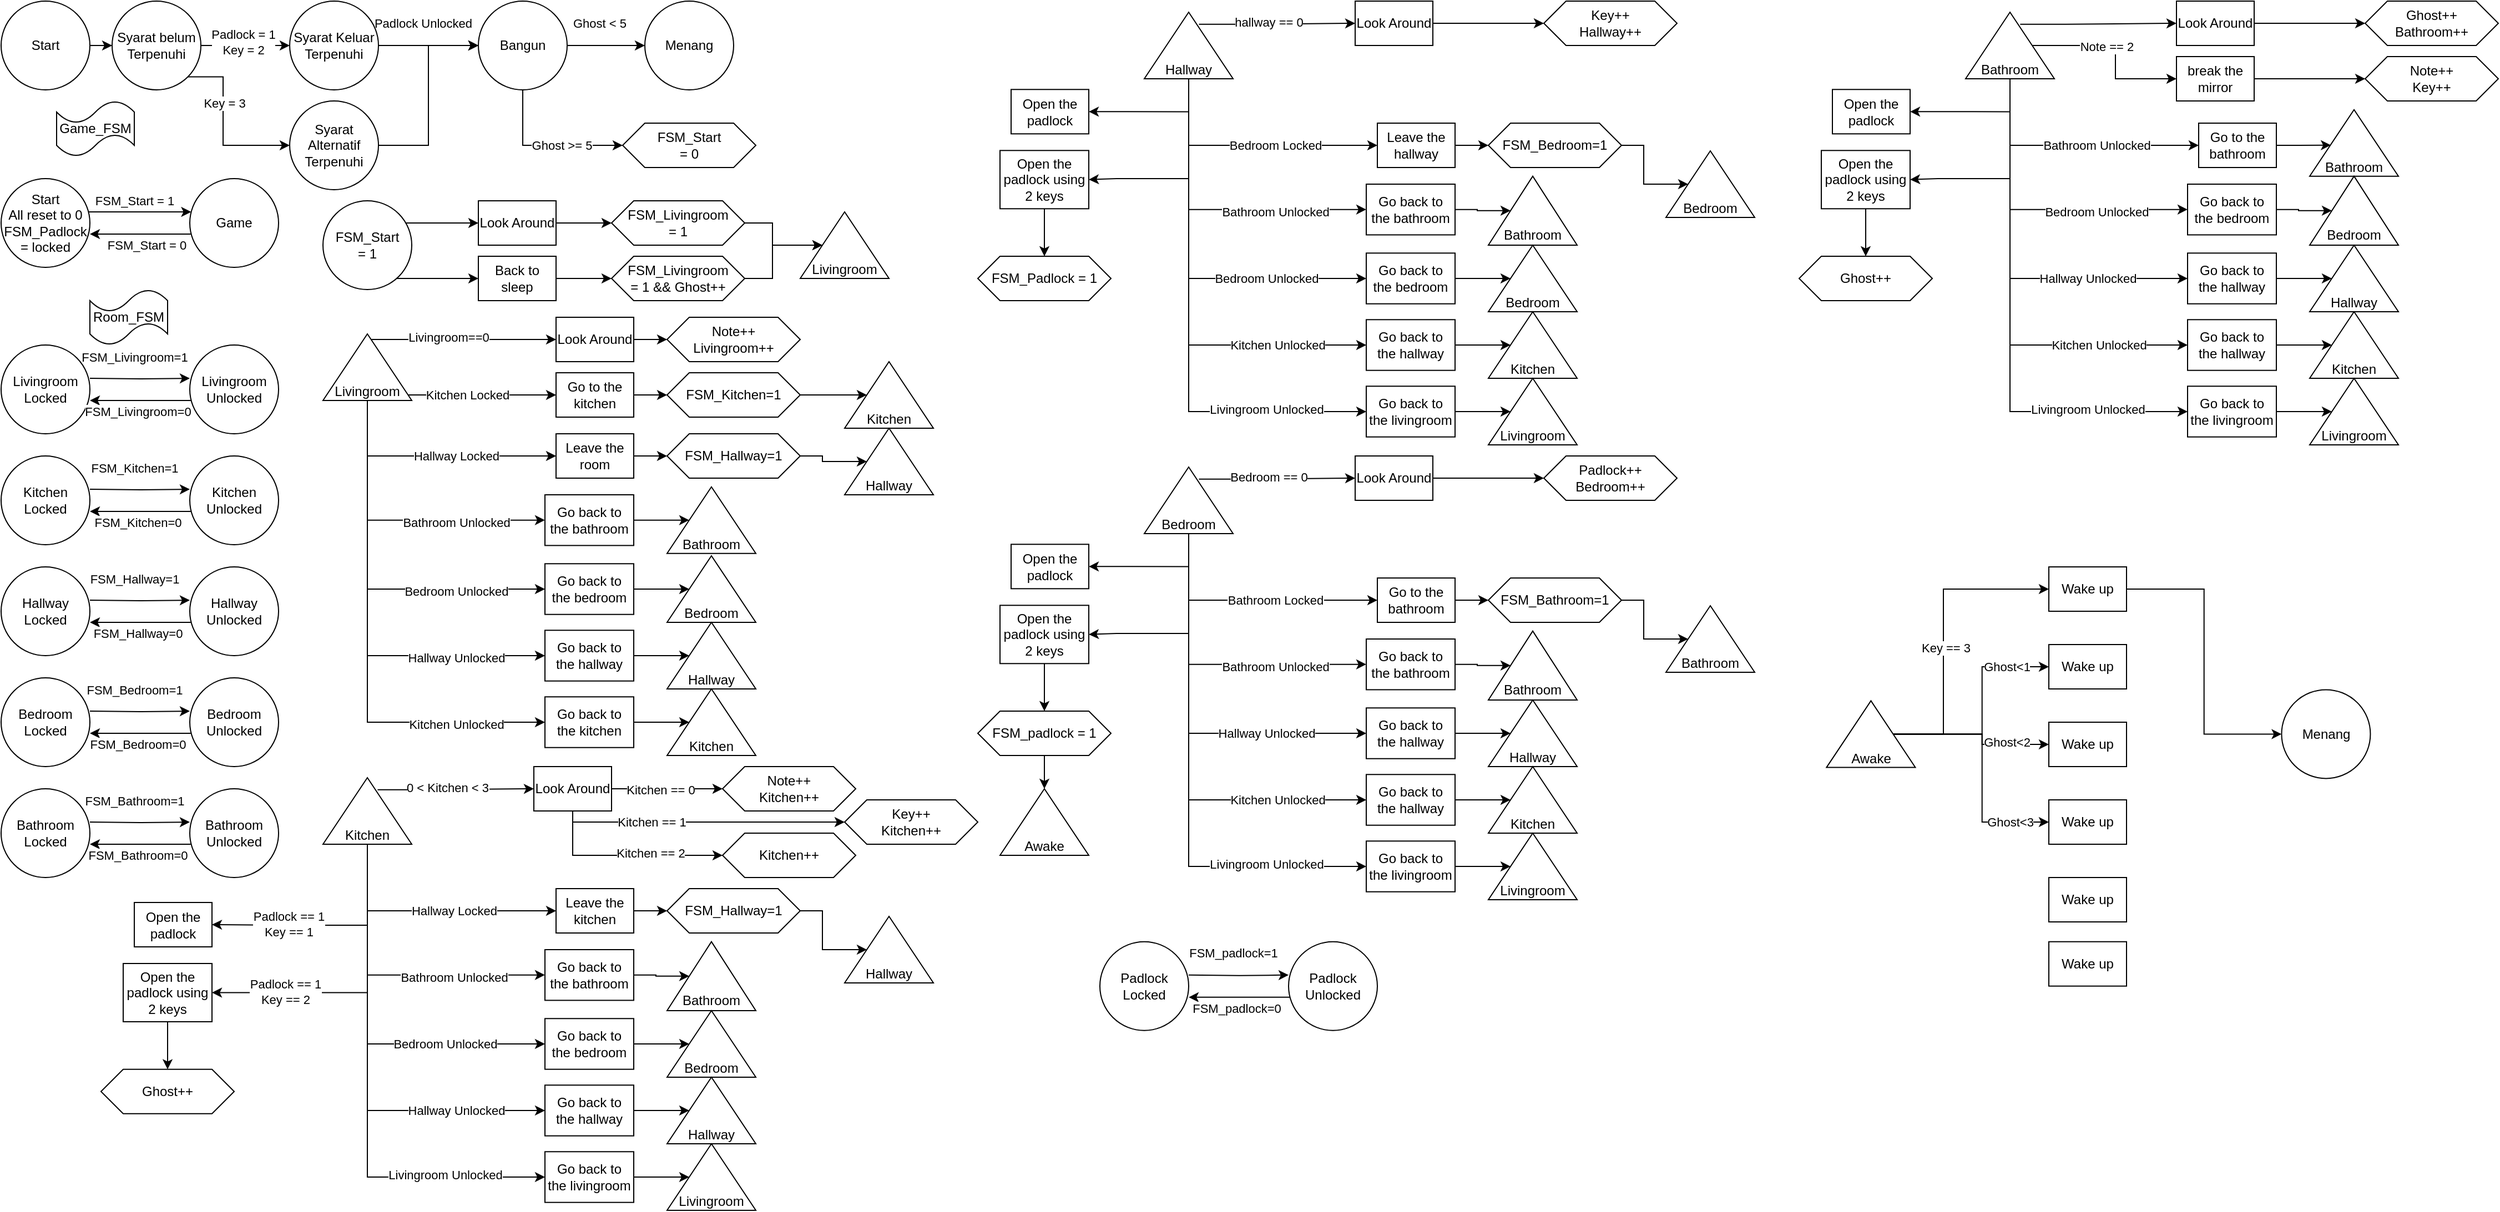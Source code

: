 <mxfile version="24.4.3" type="github">
  <diagram id="C5RBs43oDa-KdzZeNtuy" name="Page-1">
    <mxGraphModel dx="1434" dy="738" grid="1" gridSize="10" guides="1" tooltips="1" connect="1" arrows="1" fold="1" page="1" pageScale="1" pageWidth="827" pageHeight="1169" math="0" shadow="0">
      <root>
        <mxCell id="WIyWlLk6GJQsqaUBKTNV-0" />
        <mxCell id="WIyWlLk6GJQsqaUBKTNV-1" parent="WIyWlLk6GJQsqaUBKTNV-0" />
        <mxCell id="Pw0hEaCwRAZkLy2Prb98-2" style="edgeStyle=orthogonalEdgeStyle;rounded=0;orthogonalLoop=1;jettySize=auto;html=1;entryX=0;entryY=0.5;entryDx=0;entryDy=0;" edge="1" parent="WIyWlLk6GJQsqaUBKTNV-1" source="Pw0hEaCwRAZkLy2Prb98-0" target="Pw0hEaCwRAZkLy2Prb98-1">
          <mxGeometry relative="1" as="geometry" />
        </mxCell>
        <mxCell id="Pw0hEaCwRAZkLy2Prb98-0" value="Start" style="ellipse;whiteSpace=wrap;html=1;aspect=fixed;" vertex="1" parent="WIyWlLk6GJQsqaUBKTNV-1">
          <mxGeometry x="20" y="20" width="80" height="80" as="geometry" />
        </mxCell>
        <mxCell id="Pw0hEaCwRAZkLy2Prb98-3" style="edgeStyle=orthogonalEdgeStyle;rounded=0;orthogonalLoop=1;jettySize=auto;html=1;entryX=0;entryY=0.5;entryDx=0;entryDy=0;" edge="1" parent="WIyWlLk6GJQsqaUBKTNV-1" source="Pw0hEaCwRAZkLy2Prb98-1" target="Pw0hEaCwRAZkLy2Prb98-4">
          <mxGeometry relative="1" as="geometry">
            <mxPoint x="280" y="60" as="targetPoint" />
          </mxGeometry>
        </mxCell>
        <mxCell id="Pw0hEaCwRAZkLy2Prb98-6" value="Padlock = 1&lt;div&gt;Key = 2&lt;/div&gt;" style="edgeLabel;html=1;align=center;verticalAlign=middle;resizable=0;points=[];" vertex="1" connectable="0" parent="Pw0hEaCwRAZkLy2Prb98-3">
          <mxGeometry x="-0.061" y="3" relative="1" as="geometry">
            <mxPoint as="offset" />
          </mxGeometry>
        </mxCell>
        <mxCell id="Pw0hEaCwRAZkLy2Prb98-8" style="edgeStyle=orthogonalEdgeStyle;rounded=0;orthogonalLoop=1;jettySize=auto;html=1;entryX=0;entryY=0.5;entryDx=0;entryDy=0;exitX=1;exitY=1;exitDx=0;exitDy=0;" edge="1" parent="WIyWlLk6GJQsqaUBKTNV-1" source="Pw0hEaCwRAZkLy2Prb98-1" target="Pw0hEaCwRAZkLy2Prb98-7">
          <mxGeometry relative="1" as="geometry">
            <Array as="points">
              <mxPoint x="220" y="88" />
              <mxPoint x="220" y="150" />
            </Array>
          </mxGeometry>
        </mxCell>
        <mxCell id="Pw0hEaCwRAZkLy2Prb98-9" value="Key = 3" style="edgeLabel;html=1;align=center;verticalAlign=middle;resizable=0;points=[];" vertex="1" connectable="0" parent="Pw0hEaCwRAZkLy2Prb98-8">
          <mxGeometry x="-0.276" y="1" relative="1" as="geometry">
            <mxPoint as="offset" />
          </mxGeometry>
        </mxCell>
        <mxCell id="Pw0hEaCwRAZkLy2Prb98-1" value="Syarat belum&lt;br&gt;Terpenuhi" style="ellipse;whiteSpace=wrap;html=1;aspect=fixed;" vertex="1" parent="WIyWlLk6GJQsqaUBKTNV-1">
          <mxGeometry x="120" y="20" width="80" height="80" as="geometry" />
        </mxCell>
        <mxCell id="Pw0hEaCwRAZkLy2Prb98-11" style="edgeStyle=orthogonalEdgeStyle;rounded=0;orthogonalLoop=1;jettySize=auto;html=1;entryX=0;entryY=0.5;entryDx=0;entryDy=0;" edge="1" parent="WIyWlLk6GJQsqaUBKTNV-1" source="Pw0hEaCwRAZkLy2Prb98-4" target="Pw0hEaCwRAZkLy2Prb98-10">
          <mxGeometry relative="1" as="geometry" />
        </mxCell>
        <mxCell id="Pw0hEaCwRAZkLy2Prb98-13" value="&lt;div&gt;Padlock Unlocked&lt;/div&gt;" style="edgeLabel;html=1;align=center;verticalAlign=middle;resizable=0;points=[];" vertex="1" connectable="0" parent="Pw0hEaCwRAZkLy2Prb98-11">
          <mxGeometry x="-0.14" relative="1" as="geometry">
            <mxPoint x="1" y="-20" as="offset" />
          </mxGeometry>
        </mxCell>
        <mxCell id="Pw0hEaCwRAZkLy2Prb98-14" style="edgeStyle=orthogonalEdgeStyle;rounded=0;orthogonalLoop=1;jettySize=auto;html=1;entryX=0;entryY=0.5;entryDx=0;entryDy=0;" edge="1" parent="WIyWlLk6GJQsqaUBKTNV-1" source="Pw0hEaCwRAZkLy2Prb98-4" target="Pw0hEaCwRAZkLy2Prb98-10">
          <mxGeometry relative="1" as="geometry" />
        </mxCell>
        <mxCell id="Pw0hEaCwRAZkLy2Prb98-4" value="Syarat Keluar&lt;br&gt;Terpenuhi" style="ellipse;whiteSpace=wrap;html=1;aspect=fixed;" vertex="1" parent="WIyWlLk6GJQsqaUBKTNV-1">
          <mxGeometry x="280" y="20" width="80" height="80" as="geometry" />
        </mxCell>
        <mxCell id="Pw0hEaCwRAZkLy2Prb98-12" style="edgeStyle=orthogonalEdgeStyle;rounded=0;orthogonalLoop=1;jettySize=auto;html=1;entryX=0;entryY=0.5;entryDx=0;entryDy=0;" edge="1" parent="WIyWlLk6GJQsqaUBKTNV-1" source="Pw0hEaCwRAZkLy2Prb98-7" target="Pw0hEaCwRAZkLy2Prb98-10">
          <mxGeometry relative="1" as="geometry" />
        </mxCell>
        <mxCell id="Pw0hEaCwRAZkLy2Prb98-7" value="Syarat Alternatif&lt;br&gt;Terpenuhi" style="ellipse;whiteSpace=wrap;html=1;aspect=fixed;" vertex="1" parent="WIyWlLk6GJQsqaUBKTNV-1">
          <mxGeometry x="280" y="110" width="80" height="80" as="geometry" />
        </mxCell>
        <mxCell id="Pw0hEaCwRAZkLy2Prb98-17" style="edgeStyle=orthogonalEdgeStyle;rounded=0;orthogonalLoop=1;jettySize=auto;html=1;entryX=0;entryY=0.5;entryDx=0;entryDy=0;" edge="1" parent="WIyWlLk6GJQsqaUBKTNV-1" source="Pw0hEaCwRAZkLy2Prb98-10" target="Pw0hEaCwRAZkLy2Prb98-15">
          <mxGeometry relative="1" as="geometry" />
        </mxCell>
        <mxCell id="Pw0hEaCwRAZkLy2Prb98-20" value="Ghost &amp;lt; 5" style="edgeLabel;html=1;align=center;verticalAlign=middle;resizable=0;points=[];" vertex="1" connectable="0" parent="Pw0hEaCwRAZkLy2Prb98-17">
          <mxGeometry x="-0.171" y="1" relative="1" as="geometry">
            <mxPoint y="-19" as="offset" />
          </mxGeometry>
        </mxCell>
        <mxCell id="Pw0hEaCwRAZkLy2Prb98-18" style="edgeStyle=orthogonalEdgeStyle;rounded=0;orthogonalLoop=1;jettySize=auto;html=1;entryX=0;entryY=0.5;entryDx=0;entryDy=0;entryPerimeter=0;" edge="1" parent="WIyWlLk6GJQsqaUBKTNV-1" source="Pw0hEaCwRAZkLy2Prb98-10" target="Pw0hEaCwRAZkLy2Prb98-49">
          <mxGeometry relative="1" as="geometry">
            <mxPoint x="580" y="150.0" as="targetPoint" />
            <Array as="points">
              <mxPoint x="490" y="150" />
            </Array>
          </mxGeometry>
        </mxCell>
        <mxCell id="Pw0hEaCwRAZkLy2Prb98-19" value="Ghost &amp;gt;= 5" style="edgeLabel;html=1;align=center;verticalAlign=middle;resizable=0;points=[];" vertex="1" connectable="0" parent="Pw0hEaCwRAZkLy2Prb98-18">
          <mxGeometry x="0.213" relative="1" as="geometry">
            <mxPoint as="offset" />
          </mxGeometry>
        </mxCell>
        <mxCell id="Pw0hEaCwRAZkLy2Prb98-10" value="Bangun" style="ellipse;whiteSpace=wrap;html=1;aspect=fixed;" vertex="1" parent="WIyWlLk6GJQsqaUBKTNV-1">
          <mxGeometry x="450" y="20" width="80" height="80" as="geometry" />
        </mxCell>
        <mxCell id="Pw0hEaCwRAZkLy2Prb98-15" value="Menang" style="ellipse;whiteSpace=wrap;html=1;aspect=fixed;" vertex="1" parent="WIyWlLk6GJQsqaUBKTNV-1">
          <mxGeometry x="600" y="20" width="80" height="80" as="geometry" />
        </mxCell>
        <mxCell id="Pw0hEaCwRAZkLy2Prb98-24" style="edgeStyle=orthogonalEdgeStyle;rounded=0;orthogonalLoop=1;jettySize=auto;html=1;" edge="1" parent="WIyWlLk6GJQsqaUBKTNV-1" source="Pw0hEaCwRAZkLy2Prb98-21" target="Pw0hEaCwRAZkLy2Prb98-22">
          <mxGeometry relative="1" as="geometry">
            <Array as="points">
              <mxPoint x="160" y="210" />
              <mxPoint x="160" y="210" />
            </Array>
          </mxGeometry>
        </mxCell>
        <mxCell id="Pw0hEaCwRAZkLy2Prb98-27" value="FSM_Start = 1" style="edgeLabel;html=1;align=center;verticalAlign=middle;resizable=0;points=[];" vertex="1" connectable="0" parent="Pw0hEaCwRAZkLy2Prb98-24">
          <mxGeometry x="-0.289" y="2" relative="1" as="geometry">
            <mxPoint x="8" y="-8" as="offset" />
          </mxGeometry>
        </mxCell>
        <mxCell id="Pw0hEaCwRAZkLy2Prb98-21" value="Start&lt;br&gt;All reset to&lt;span style=&quot;background-color: initial;&quot;&gt;&amp;nbsp;0&lt;br&gt;FSM_Padlock&lt;/span&gt;&lt;div&gt;&lt;span style=&quot;background-color: initial;&quot;&gt;= locked&lt;/span&gt;&lt;/div&gt;" style="ellipse;whiteSpace=wrap;html=1;aspect=fixed;" vertex="1" parent="WIyWlLk6GJQsqaUBKTNV-1">
          <mxGeometry x="20" y="180" width="80" height="80" as="geometry" />
        </mxCell>
        <mxCell id="Pw0hEaCwRAZkLy2Prb98-26" style="edgeStyle=orthogonalEdgeStyle;rounded=0;orthogonalLoop=1;jettySize=auto;html=1;" edge="1" parent="WIyWlLk6GJQsqaUBKTNV-1" source="Pw0hEaCwRAZkLy2Prb98-22">
          <mxGeometry relative="1" as="geometry">
            <mxPoint x="100" y="230" as="targetPoint" />
            <Array as="points">
              <mxPoint x="100" y="230" />
            </Array>
          </mxGeometry>
        </mxCell>
        <mxCell id="Pw0hEaCwRAZkLy2Prb98-28" value="FSM_Start = 0" style="edgeLabel;html=1;align=center;verticalAlign=middle;resizable=0;points=[];" vertex="1" connectable="0" parent="Pw0hEaCwRAZkLy2Prb98-26">
          <mxGeometry x="-0.23" y="1" relative="1" as="geometry">
            <mxPoint x="-6" y="9" as="offset" />
          </mxGeometry>
        </mxCell>
        <mxCell id="Pw0hEaCwRAZkLy2Prb98-22" value="Game" style="ellipse;whiteSpace=wrap;html=1;aspect=fixed;" vertex="1" parent="WIyWlLk6GJQsqaUBKTNV-1">
          <mxGeometry x="190" y="180" width="80" height="80" as="geometry" />
        </mxCell>
        <mxCell id="Pw0hEaCwRAZkLy2Prb98-38" style="edgeStyle=orthogonalEdgeStyle;rounded=0;orthogonalLoop=1;jettySize=auto;html=1;entryX=0;entryY=0.5;entryDx=0;entryDy=0;" edge="1" parent="WIyWlLk6GJQsqaUBKTNV-1" source="Pw0hEaCwRAZkLy2Prb98-23" target="Pw0hEaCwRAZkLy2Prb98-37">
          <mxGeometry relative="1" as="geometry" />
        </mxCell>
        <mxCell id="Pw0hEaCwRAZkLy2Prb98-23" value="Look Around" style="rounded=0;whiteSpace=wrap;html=1;" vertex="1" parent="WIyWlLk6GJQsqaUBKTNV-1">
          <mxGeometry x="450" y="200" width="70" height="40" as="geometry" />
        </mxCell>
        <mxCell id="Pw0hEaCwRAZkLy2Prb98-33" style="edgeStyle=orthogonalEdgeStyle;rounded=0;orthogonalLoop=1;jettySize=auto;html=1;entryX=0;entryY=0.5;entryDx=0;entryDy=0;" edge="1" parent="WIyWlLk6GJQsqaUBKTNV-1" source="Pw0hEaCwRAZkLy2Prb98-29" target="Pw0hEaCwRAZkLy2Prb98-23">
          <mxGeometry relative="1" as="geometry">
            <Array as="points">
              <mxPoint x="400" y="220" />
              <mxPoint x="400" y="220" />
            </Array>
          </mxGeometry>
        </mxCell>
        <mxCell id="Pw0hEaCwRAZkLy2Prb98-35" style="edgeStyle=orthogonalEdgeStyle;rounded=0;orthogonalLoop=1;jettySize=auto;html=1;entryX=0;entryY=0.5;entryDx=0;entryDy=0;" edge="1" parent="WIyWlLk6GJQsqaUBKTNV-1" source="Pw0hEaCwRAZkLy2Prb98-29" target="Pw0hEaCwRAZkLy2Prb98-34">
          <mxGeometry relative="1" as="geometry">
            <Array as="points">
              <mxPoint x="400" y="270" />
              <mxPoint x="400" y="270" />
            </Array>
          </mxGeometry>
        </mxCell>
        <mxCell id="Pw0hEaCwRAZkLy2Prb98-29" value="FSM_Start &lt;br&gt;= 1" style="ellipse;whiteSpace=wrap;html=1;aspect=fixed;" vertex="1" parent="WIyWlLk6GJQsqaUBKTNV-1">
          <mxGeometry x="310" y="200" width="80" height="80" as="geometry" />
        </mxCell>
        <mxCell id="Pw0hEaCwRAZkLy2Prb98-30" value="Game_FSM" style="shape=tape;whiteSpace=wrap;html=1;" vertex="1" parent="WIyWlLk6GJQsqaUBKTNV-1">
          <mxGeometry x="70" y="110" width="70" height="50" as="geometry" />
        </mxCell>
        <mxCell id="Pw0hEaCwRAZkLy2Prb98-39" style="edgeStyle=orthogonalEdgeStyle;rounded=0;orthogonalLoop=1;jettySize=auto;html=1;entryX=0;entryY=0.5;entryDx=0;entryDy=0;" edge="1" parent="WIyWlLk6GJQsqaUBKTNV-1" source="Pw0hEaCwRAZkLy2Prb98-34" target="Pw0hEaCwRAZkLy2Prb98-40">
          <mxGeometry relative="1" as="geometry">
            <mxPoint x="570" y="270" as="targetPoint" />
          </mxGeometry>
        </mxCell>
        <mxCell id="Pw0hEaCwRAZkLy2Prb98-34" value="Back to sleep" style="rounded=0;whiteSpace=wrap;html=1;" vertex="1" parent="WIyWlLk6GJQsqaUBKTNV-1">
          <mxGeometry x="450" y="250" width="70" height="40" as="geometry" />
        </mxCell>
        <mxCell id="Pw0hEaCwRAZkLy2Prb98-89" style="edgeStyle=orthogonalEdgeStyle;rounded=0;orthogonalLoop=1;jettySize=auto;html=1;entryX=0.5;entryY=0;entryDx=0;entryDy=0;" edge="1" parent="WIyWlLk6GJQsqaUBKTNV-1" source="Pw0hEaCwRAZkLy2Prb98-37" target="Pw0hEaCwRAZkLy2Prb98-91">
          <mxGeometry relative="1" as="geometry">
            <mxPoint x="720.0" y="240" as="targetPoint" />
          </mxGeometry>
        </mxCell>
        <mxCell id="Pw0hEaCwRAZkLy2Prb98-37" value="FSM_Livingroom&lt;br&gt;= 1" style="shape=hexagon;perimeter=hexagonPerimeter2;whiteSpace=wrap;html=1;fixedSize=1;" vertex="1" parent="WIyWlLk6GJQsqaUBKTNV-1">
          <mxGeometry x="570" y="200" width="120" height="40" as="geometry" />
        </mxCell>
        <mxCell id="Pw0hEaCwRAZkLy2Prb98-90" style="edgeStyle=orthogonalEdgeStyle;rounded=0;orthogonalLoop=1;jettySize=auto;html=1;" edge="1" parent="WIyWlLk6GJQsqaUBKTNV-1" source="Pw0hEaCwRAZkLy2Prb98-40" target="Pw0hEaCwRAZkLy2Prb98-91">
          <mxGeometry relative="1" as="geometry">
            <mxPoint x="720.0" y="240" as="targetPoint" />
          </mxGeometry>
        </mxCell>
        <mxCell id="Pw0hEaCwRAZkLy2Prb98-40" value="FSM_Livingroom&lt;br&gt;= 1 &amp;amp;&amp;amp; Ghost++" style="shape=hexagon;perimeter=hexagonPerimeter2;whiteSpace=wrap;html=1;fixedSize=1;" vertex="1" parent="WIyWlLk6GJQsqaUBKTNV-1">
          <mxGeometry x="570" y="250" width="120" height="40" as="geometry" />
        </mxCell>
        <mxCell id="Pw0hEaCwRAZkLy2Prb98-46" style="edgeStyle=orthogonalEdgeStyle;rounded=0;orthogonalLoop=1;jettySize=auto;html=1;entryX=0;entryY=0.375;entryDx=0;entryDy=0;entryPerimeter=0;" edge="1" parent="WIyWlLk6GJQsqaUBKTNV-1" target="Pw0hEaCwRAZkLy2Prb98-42">
          <mxGeometry relative="1" as="geometry">
            <mxPoint x="100.0" y="360" as="sourcePoint" />
            <mxPoint x="190.0" y="360" as="targetPoint" />
          </mxGeometry>
        </mxCell>
        <mxCell id="Pw0hEaCwRAZkLy2Prb98-47" value="FSM_Livingroom=1" style="edgeLabel;html=1;align=center;verticalAlign=middle;resizable=0;points=[];" vertex="1" connectable="0" parent="Pw0hEaCwRAZkLy2Prb98-46">
          <mxGeometry x="-0.391" y="1" relative="1" as="geometry">
            <mxPoint x="12" y="-19" as="offset" />
          </mxGeometry>
        </mxCell>
        <mxCell id="Pw0hEaCwRAZkLy2Prb98-41" value="Livingroom&lt;br&gt;Locked" style="ellipse;whiteSpace=wrap;html=1;aspect=fixed;" vertex="1" parent="WIyWlLk6GJQsqaUBKTNV-1">
          <mxGeometry x="20" y="330" width="80" height="80" as="geometry" />
        </mxCell>
        <mxCell id="Pw0hEaCwRAZkLy2Prb98-44" style="edgeStyle=orthogonalEdgeStyle;rounded=0;orthogonalLoop=1;jettySize=auto;html=1;" edge="1" parent="WIyWlLk6GJQsqaUBKTNV-1" source="Pw0hEaCwRAZkLy2Prb98-42">
          <mxGeometry relative="1" as="geometry">
            <mxPoint x="100" y="380" as="targetPoint" />
            <Array as="points">
              <mxPoint x="100" y="380" />
            </Array>
          </mxGeometry>
        </mxCell>
        <mxCell id="Pw0hEaCwRAZkLy2Prb98-48" value="FSM_Livingroom=0" style="edgeLabel;html=1;align=center;verticalAlign=middle;resizable=0;points=[];" vertex="1" connectable="0" parent="Pw0hEaCwRAZkLy2Prb98-44">
          <mxGeometry x="0.074" y="1" relative="1" as="geometry">
            <mxPoint y="9" as="offset" />
          </mxGeometry>
        </mxCell>
        <mxCell id="Pw0hEaCwRAZkLy2Prb98-42" value="Livingroom&lt;br&gt;Unlocked" style="ellipse;whiteSpace=wrap;html=1;aspect=fixed;" vertex="1" parent="WIyWlLk6GJQsqaUBKTNV-1">
          <mxGeometry x="190" y="330" width="80" height="80" as="geometry" />
        </mxCell>
        <mxCell id="Pw0hEaCwRAZkLy2Prb98-49" value="FSM_Start&lt;br&gt;= 0" style="shape=hexagon;perimeter=hexagonPerimeter2;whiteSpace=wrap;html=1;fixedSize=1;" vertex="1" parent="WIyWlLk6GJQsqaUBKTNV-1">
          <mxGeometry x="580" y="130" width="120" height="40" as="geometry" />
        </mxCell>
        <mxCell id="Pw0hEaCwRAZkLy2Prb98-50" style="edgeStyle=orthogonalEdgeStyle;rounded=0;orthogonalLoop=1;jettySize=auto;html=1;entryX=0;entryY=0.375;entryDx=0;entryDy=0;entryPerimeter=0;" edge="1" parent="WIyWlLk6GJQsqaUBKTNV-1" target="Pw0hEaCwRAZkLy2Prb98-55">
          <mxGeometry relative="1" as="geometry">
            <mxPoint x="100.0" y="460" as="sourcePoint" />
            <mxPoint x="190.0" y="460" as="targetPoint" />
          </mxGeometry>
        </mxCell>
        <mxCell id="Pw0hEaCwRAZkLy2Prb98-51" value="FSM_Kitchen=1" style="edgeLabel;html=1;align=center;verticalAlign=middle;resizable=0;points=[];" vertex="1" connectable="0" parent="Pw0hEaCwRAZkLy2Prb98-50">
          <mxGeometry x="-0.391" y="1" relative="1" as="geometry">
            <mxPoint x="12" y="-19" as="offset" />
          </mxGeometry>
        </mxCell>
        <mxCell id="Pw0hEaCwRAZkLy2Prb98-52" value="Kitchen Locked" style="ellipse;whiteSpace=wrap;html=1;aspect=fixed;" vertex="1" parent="WIyWlLk6GJQsqaUBKTNV-1">
          <mxGeometry x="20" y="430" width="80" height="80" as="geometry" />
        </mxCell>
        <mxCell id="Pw0hEaCwRAZkLy2Prb98-53" style="edgeStyle=orthogonalEdgeStyle;rounded=0;orthogonalLoop=1;jettySize=auto;html=1;" edge="1" parent="WIyWlLk6GJQsqaUBKTNV-1" source="Pw0hEaCwRAZkLy2Prb98-55">
          <mxGeometry relative="1" as="geometry">
            <mxPoint x="100" y="480" as="targetPoint" />
            <Array as="points">
              <mxPoint x="100" y="480" />
            </Array>
          </mxGeometry>
        </mxCell>
        <mxCell id="Pw0hEaCwRAZkLy2Prb98-54" value="FSM_Kitchen=0" style="edgeLabel;html=1;align=center;verticalAlign=middle;resizable=0;points=[];" vertex="1" connectable="0" parent="Pw0hEaCwRAZkLy2Prb98-53">
          <mxGeometry x="0.074" y="1" relative="1" as="geometry">
            <mxPoint y="9" as="offset" />
          </mxGeometry>
        </mxCell>
        <mxCell id="Pw0hEaCwRAZkLy2Prb98-55" value="Kitchen&lt;br&gt;Unlocked" style="ellipse;whiteSpace=wrap;html=1;aspect=fixed;" vertex="1" parent="WIyWlLk6GJQsqaUBKTNV-1">
          <mxGeometry x="190" y="430" width="80" height="80" as="geometry" />
        </mxCell>
        <mxCell id="Pw0hEaCwRAZkLy2Prb98-56" style="edgeStyle=orthogonalEdgeStyle;rounded=0;orthogonalLoop=1;jettySize=auto;html=1;entryX=0;entryY=0.375;entryDx=0;entryDy=0;entryPerimeter=0;" edge="1" parent="WIyWlLk6GJQsqaUBKTNV-1" target="Pw0hEaCwRAZkLy2Prb98-61">
          <mxGeometry relative="1" as="geometry">
            <mxPoint x="100.0" y="560" as="sourcePoint" />
            <mxPoint x="190.0" y="560" as="targetPoint" />
          </mxGeometry>
        </mxCell>
        <mxCell id="Pw0hEaCwRAZkLy2Prb98-57" value="FSM_Hallway=1" style="edgeLabel;html=1;align=center;verticalAlign=middle;resizable=0;points=[];" vertex="1" connectable="0" parent="Pw0hEaCwRAZkLy2Prb98-56">
          <mxGeometry x="-0.391" y="1" relative="1" as="geometry">
            <mxPoint x="12" y="-19" as="offset" />
          </mxGeometry>
        </mxCell>
        <mxCell id="Pw0hEaCwRAZkLy2Prb98-58" value="Hallway Locked" style="ellipse;whiteSpace=wrap;html=1;aspect=fixed;" vertex="1" parent="WIyWlLk6GJQsqaUBKTNV-1">
          <mxGeometry x="20" y="530" width="80" height="80" as="geometry" />
        </mxCell>
        <mxCell id="Pw0hEaCwRAZkLy2Prb98-59" style="edgeStyle=orthogonalEdgeStyle;rounded=0;orthogonalLoop=1;jettySize=auto;html=1;" edge="1" parent="WIyWlLk6GJQsqaUBKTNV-1" source="Pw0hEaCwRAZkLy2Prb98-61">
          <mxGeometry relative="1" as="geometry">
            <mxPoint x="100" y="580" as="targetPoint" />
            <Array as="points">
              <mxPoint x="100" y="580" />
            </Array>
          </mxGeometry>
        </mxCell>
        <mxCell id="Pw0hEaCwRAZkLy2Prb98-60" value="FSM_Hallway=0" style="edgeLabel;html=1;align=center;verticalAlign=middle;resizable=0;points=[];" vertex="1" connectable="0" parent="Pw0hEaCwRAZkLy2Prb98-59">
          <mxGeometry x="0.074" y="1" relative="1" as="geometry">
            <mxPoint y="9" as="offset" />
          </mxGeometry>
        </mxCell>
        <mxCell id="Pw0hEaCwRAZkLy2Prb98-61" value="Hallway&lt;div&gt;Unlocked&lt;/div&gt;" style="ellipse;whiteSpace=wrap;html=1;aspect=fixed;" vertex="1" parent="WIyWlLk6GJQsqaUBKTNV-1">
          <mxGeometry x="190" y="530" width="80" height="80" as="geometry" />
        </mxCell>
        <mxCell id="Pw0hEaCwRAZkLy2Prb98-62" style="edgeStyle=orthogonalEdgeStyle;rounded=0;orthogonalLoop=1;jettySize=auto;html=1;entryX=0;entryY=0.375;entryDx=0;entryDy=0;entryPerimeter=0;" edge="1" parent="WIyWlLk6GJQsqaUBKTNV-1" target="Pw0hEaCwRAZkLy2Prb98-67">
          <mxGeometry relative="1" as="geometry">
            <mxPoint x="100.0" y="660" as="sourcePoint" />
            <mxPoint x="190.0" y="660" as="targetPoint" />
          </mxGeometry>
        </mxCell>
        <mxCell id="Pw0hEaCwRAZkLy2Prb98-63" value="FSM_Bedroom=1" style="edgeLabel;html=1;align=center;verticalAlign=middle;resizable=0;points=[];" vertex="1" connectable="0" parent="Pw0hEaCwRAZkLy2Prb98-62">
          <mxGeometry x="-0.391" y="1" relative="1" as="geometry">
            <mxPoint x="12" y="-19" as="offset" />
          </mxGeometry>
        </mxCell>
        <mxCell id="Pw0hEaCwRAZkLy2Prb98-64" value="Bedroom&lt;div&gt;Locked&lt;/div&gt;" style="ellipse;whiteSpace=wrap;html=1;aspect=fixed;" vertex="1" parent="WIyWlLk6GJQsqaUBKTNV-1">
          <mxGeometry x="20" y="630" width="80" height="80" as="geometry" />
        </mxCell>
        <mxCell id="Pw0hEaCwRAZkLy2Prb98-65" style="edgeStyle=orthogonalEdgeStyle;rounded=0;orthogonalLoop=1;jettySize=auto;html=1;" edge="1" parent="WIyWlLk6GJQsqaUBKTNV-1" source="Pw0hEaCwRAZkLy2Prb98-67">
          <mxGeometry relative="1" as="geometry">
            <mxPoint x="100" y="680" as="targetPoint" />
            <Array as="points">
              <mxPoint x="100" y="680" />
            </Array>
          </mxGeometry>
        </mxCell>
        <mxCell id="Pw0hEaCwRAZkLy2Prb98-66" value="FSM_Bedroom=0" style="edgeLabel;html=1;align=center;verticalAlign=middle;resizable=0;points=[];" vertex="1" connectable="0" parent="Pw0hEaCwRAZkLy2Prb98-65">
          <mxGeometry x="0.074" y="1" relative="1" as="geometry">
            <mxPoint y="9" as="offset" />
          </mxGeometry>
        </mxCell>
        <mxCell id="Pw0hEaCwRAZkLy2Prb98-67" value="Bedroom&lt;div&gt;Unlocked&lt;/div&gt;" style="ellipse;whiteSpace=wrap;html=1;aspect=fixed;" vertex="1" parent="WIyWlLk6GJQsqaUBKTNV-1">
          <mxGeometry x="190" y="630" width="80" height="80" as="geometry" />
        </mxCell>
        <mxCell id="Pw0hEaCwRAZkLy2Prb98-68" style="edgeStyle=orthogonalEdgeStyle;rounded=0;orthogonalLoop=1;jettySize=auto;html=1;entryX=0;entryY=0.375;entryDx=0;entryDy=0;entryPerimeter=0;" edge="1" parent="WIyWlLk6GJQsqaUBKTNV-1" target="Pw0hEaCwRAZkLy2Prb98-73">
          <mxGeometry relative="1" as="geometry">
            <mxPoint x="100.0" y="760" as="sourcePoint" />
            <mxPoint x="190.0" y="760" as="targetPoint" />
          </mxGeometry>
        </mxCell>
        <mxCell id="Pw0hEaCwRAZkLy2Prb98-69" value="FSM_Bathroom=1" style="edgeLabel;html=1;align=center;verticalAlign=middle;resizable=0;points=[];" vertex="1" connectable="0" parent="Pw0hEaCwRAZkLy2Prb98-68">
          <mxGeometry x="-0.391" y="1" relative="1" as="geometry">
            <mxPoint x="12" y="-19" as="offset" />
          </mxGeometry>
        </mxCell>
        <mxCell id="Pw0hEaCwRAZkLy2Prb98-70" value="Bathroom&lt;div&gt;Locked&lt;/div&gt;" style="ellipse;whiteSpace=wrap;html=1;aspect=fixed;" vertex="1" parent="WIyWlLk6GJQsqaUBKTNV-1">
          <mxGeometry x="20" y="730" width="80" height="80" as="geometry" />
        </mxCell>
        <mxCell id="Pw0hEaCwRAZkLy2Prb98-71" style="edgeStyle=orthogonalEdgeStyle;rounded=0;orthogonalLoop=1;jettySize=auto;html=1;" edge="1" parent="WIyWlLk6GJQsqaUBKTNV-1" source="Pw0hEaCwRAZkLy2Prb98-73">
          <mxGeometry relative="1" as="geometry">
            <mxPoint x="100" y="780" as="targetPoint" />
            <Array as="points">
              <mxPoint x="100" y="780" />
            </Array>
          </mxGeometry>
        </mxCell>
        <mxCell id="Pw0hEaCwRAZkLy2Prb98-72" value="FSM_Bathroom=0" style="edgeLabel;html=1;align=center;verticalAlign=middle;resizable=0;points=[];" vertex="1" connectable="0" parent="Pw0hEaCwRAZkLy2Prb98-71">
          <mxGeometry x="0.074" y="1" relative="1" as="geometry">
            <mxPoint y="9" as="offset" />
          </mxGeometry>
        </mxCell>
        <mxCell id="Pw0hEaCwRAZkLy2Prb98-73" value="Bathroom&lt;div&gt;Unlocked&lt;/div&gt;" style="ellipse;whiteSpace=wrap;html=1;aspect=fixed;" vertex="1" parent="WIyWlLk6GJQsqaUBKTNV-1">
          <mxGeometry x="190" y="730" width="80" height="80" as="geometry" />
        </mxCell>
        <mxCell id="Pw0hEaCwRAZkLy2Prb98-74" value="Room_FSM" style="shape=tape;whiteSpace=wrap;html=1;" vertex="1" parent="WIyWlLk6GJQsqaUBKTNV-1">
          <mxGeometry x="100" y="280" width="70" height="50" as="geometry" />
        </mxCell>
        <mxCell id="Pw0hEaCwRAZkLy2Prb98-75" style="edgeStyle=orthogonalEdgeStyle;rounded=0;orthogonalLoop=1;jettySize=auto;html=1;entryX=0;entryY=0.5;entryDx=0;entryDy=0;" edge="1" parent="WIyWlLk6GJQsqaUBKTNV-1" source="Pw0hEaCwRAZkLy2Prb98-76" target="Pw0hEaCwRAZkLy2Prb98-82">
          <mxGeometry relative="1" as="geometry" />
        </mxCell>
        <mxCell id="Pw0hEaCwRAZkLy2Prb98-76" value="Look Around" style="rounded=0;whiteSpace=wrap;html=1;" vertex="1" parent="WIyWlLk6GJQsqaUBKTNV-1">
          <mxGeometry x="520" y="305" width="70" height="40" as="geometry" />
        </mxCell>
        <mxCell id="Pw0hEaCwRAZkLy2Prb98-77" style="edgeStyle=orthogonalEdgeStyle;rounded=0;orthogonalLoop=1;jettySize=auto;html=1;entryX=0;entryY=0.5;entryDx=0;entryDy=0;exitX=1;exitY=0.5;exitDx=0;exitDy=0;" edge="1" parent="WIyWlLk6GJQsqaUBKTNV-1" source="Pw0hEaCwRAZkLy2Prb98-182" target="Pw0hEaCwRAZkLy2Prb98-76">
          <mxGeometry relative="1" as="geometry">
            <Array as="points">
              <mxPoint x="350" y="325" />
            </Array>
            <mxPoint x="384.641" y="325" as="sourcePoint" />
          </mxGeometry>
        </mxCell>
        <mxCell id="Pw0hEaCwRAZkLy2Prb98-85" value="Livingroom==0" style="edgeLabel;html=1;align=center;verticalAlign=middle;resizable=0;points=[];" vertex="1" connectable="0" parent="Pw0hEaCwRAZkLy2Prb98-77">
          <mxGeometry x="-0.109" y="2" relative="1" as="geometry">
            <mxPoint as="offset" />
          </mxGeometry>
        </mxCell>
        <mxCell id="Pw0hEaCwRAZkLy2Prb98-78" style="edgeStyle=orthogonalEdgeStyle;rounded=0;orthogonalLoop=1;jettySize=auto;html=1;entryX=0;entryY=0.5;entryDx=0;entryDy=0;" edge="1" parent="WIyWlLk6GJQsqaUBKTNV-1" target="Pw0hEaCwRAZkLy2Prb98-81">
          <mxGeometry relative="1" as="geometry">
            <Array as="points">
              <mxPoint x="400" y="375" />
              <mxPoint x="400" y="375" />
            </Array>
            <mxPoint x="376.458" y="375" as="sourcePoint" />
          </mxGeometry>
        </mxCell>
        <mxCell id="Pw0hEaCwRAZkLy2Prb98-86" value="Kitchen Locked" style="edgeLabel;html=1;align=center;verticalAlign=middle;resizable=0;points=[];" vertex="1" connectable="0" parent="Pw0hEaCwRAZkLy2Prb98-78">
          <mxGeometry x="-0.24" relative="1" as="geometry">
            <mxPoint x="9" as="offset" />
          </mxGeometry>
        </mxCell>
        <mxCell id="Pw0hEaCwRAZkLy2Prb98-96" style="edgeStyle=orthogonalEdgeStyle;rounded=0;orthogonalLoop=1;jettySize=auto;html=1;entryX=0;entryY=0.5;entryDx=0;entryDy=0;" edge="1" parent="WIyWlLk6GJQsqaUBKTNV-1" target="Pw0hEaCwRAZkLy2Prb98-95">
          <mxGeometry relative="1" as="geometry">
            <mxPoint x="350" y="385" as="sourcePoint" />
            <Array as="points">
              <mxPoint x="350" y="430" />
            </Array>
          </mxGeometry>
        </mxCell>
        <mxCell id="Pw0hEaCwRAZkLy2Prb98-97" value="Hallway Locked" style="edgeLabel;html=1;align=center;verticalAlign=middle;resizable=0;points=[];" vertex="1" connectable="0" parent="Pw0hEaCwRAZkLy2Prb98-96">
          <mxGeometry x="0.044" y="-2" relative="1" as="geometry">
            <mxPoint x="13" y="-2" as="offset" />
          </mxGeometry>
        </mxCell>
        <mxCell id="Pw0hEaCwRAZkLy2Prb98-123" style="edgeStyle=orthogonalEdgeStyle;rounded=0;orthogonalLoop=1;jettySize=auto;html=1;entryX=0;entryY=0.5;entryDx=0;entryDy=0;" edge="1" parent="WIyWlLk6GJQsqaUBKTNV-1" target="Pw0hEaCwRAZkLy2Prb98-118">
          <mxGeometry relative="1" as="geometry">
            <mxPoint x="350" y="385" as="sourcePoint" />
            <Array as="points">
              <mxPoint x="350" y="488" />
            </Array>
          </mxGeometry>
        </mxCell>
        <mxCell id="Pw0hEaCwRAZkLy2Prb98-124" value="Bathroom Unlocked" style="edgeLabel;html=1;align=center;verticalAlign=middle;resizable=0;points=[];" vertex="1" connectable="0" parent="Pw0hEaCwRAZkLy2Prb98-123">
          <mxGeometry x="0.273" y="-3" relative="1" as="geometry">
            <mxPoint x="15" y="-1" as="offset" />
          </mxGeometry>
        </mxCell>
        <mxCell id="Pw0hEaCwRAZkLy2Prb98-131" style="edgeStyle=orthogonalEdgeStyle;rounded=0;orthogonalLoop=1;jettySize=auto;html=1;entryX=0;entryY=0.5;entryDx=0;entryDy=0;" edge="1" parent="WIyWlLk6GJQsqaUBKTNV-1" target="Pw0hEaCwRAZkLy2Prb98-129">
          <mxGeometry relative="1" as="geometry">
            <mxPoint x="350" y="385" as="sourcePoint" />
            <Array as="points">
              <mxPoint x="350" y="550" />
            </Array>
          </mxGeometry>
        </mxCell>
        <mxCell id="Pw0hEaCwRAZkLy2Prb98-136" style="edgeStyle=orthogonalEdgeStyle;rounded=0;orthogonalLoop=1;jettySize=auto;html=1;entryX=0;entryY=0.5;entryDx=0;entryDy=0;" edge="1" parent="WIyWlLk6GJQsqaUBKTNV-1" target="Pw0hEaCwRAZkLy2Prb98-134">
          <mxGeometry relative="1" as="geometry">
            <mxPoint x="350" y="385" as="sourcePoint" />
            <Array as="points">
              <mxPoint x="350" y="610" />
            </Array>
          </mxGeometry>
        </mxCell>
        <mxCell id="Pw0hEaCwRAZkLy2Prb98-141" style="edgeStyle=orthogonalEdgeStyle;rounded=0;orthogonalLoop=1;jettySize=auto;html=1;entryX=0;entryY=0.5;entryDx=0;entryDy=0;exitX=0;exitY=0.5;exitDx=0;exitDy=0;exitPerimeter=0;" edge="1" parent="WIyWlLk6GJQsqaUBKTNV-1" source="Pw0hEaCwRAZkLy2Prb98-182" target="Pw0hEaCwRAZkLy2Prb98-139">
          <mxGeometry relative="1" as="geometry">
            <mxPoint x="350" y="385" as="sourcePoint" />
            <Array as="points">
              <mxPoint x="350" y="670" />
            </Array>
          </mxGeometry>
        </mxCell>
        <mxCell id="Pw0hEaCwRAZkLy2Prb98-80" style="edgeStyle=orthogonalEdgeStyle;rounded=0;orthogonalLoop=1;jettySize=auto;html=1;entryX=0;entryY=0.5;entryDx=0;entryDy=0;" edge="1" parent="WIyWlLk6GJQsqaUBKTNV-1" source="Pw0hEaCwRAZkLy2Prb98-81" target="Pw0hEaCwRAZkLy2Prb98-83">
          <mxGeometry relative="1" as="geometry">
            <mxPoint x="640" y="375" as="targetPoint" />
          </mxGeometry>
        </mxCell>
        <mxCell id="Pw0hEaCwRAZkLy2Prb98-81" value="Go to the kitchen" style="rounded=0;whiteSpace=wrap;html=1;" vertex="1" parent="WIyWlLk6GJQsqaUBKTNV-1">
          <mxGeometry x="520" y="355" width="70" height="40" as="geometry" />
        </mxCell>
        <mxCell id="Pw0hEaCwRAZkLy2Prb98-82" value="Note++&lt;div&gt;Livingroom++&lt;/div&gt;" style="shape=hexagon;perimeter=hexagonPerimeter2;whiteSpace=wrap;html=1;fixedSize=1;" vertex="1" parent="WIyWlLk6GJQsqaUBKTNV-1">
          <mxGeometry x="620" y="305" width="120" height="40" as="geometry" />
        </mxCell>
        <mxCell id="Pw0hEaCwRAZkLy2Prb98-88" style="edgeStyle=orthogonalEdgeStyle;rounded=0;orthogonalLoop=1;jettySize=auto;html=1;entryX=0.5;entryY=0;entryDx=0;entryDy=0;" edge="1" parent="WIyWlLk6GJQsqaUBKTNV-1" source="Pw0hEaCwRAZkLy2Prb98-83" target="Pw0hEaCwRAZkLy2Prb98-93">
          <mxGeometry relative="1" as="geometry">
            <mxPoint x="760.0" y="340" as="targetPoint" />
          </mxGeometry>
        </mxCell>
        <mxCell id="Pw0hEaCwRAZkLy2Prb98-83" value="FSM_Kitchen=1" style="shape=hexagon;perimeter=hexagonPerimeter2;whiteSpace=wrap;html=1;fixedSize=1;" vertex="1" parent="WIyWlLk6GJQsqaUBKTNV-1">
          <mxGeometry x="620" y="355" width="120" height="40" as="geometry" />
        </mxCell>
        <mxCell id="Pw0hEaCwRAZkLy2Prb98-91" value="&lt;div&gt;&lt;br&gt;&lt;/div&gt;&lt;div&gt;&lt;br&gt;&lt;/div&gt;&lt;div&gt;&lt;br&gt;&lt;/div&gt;Livingroom" style="triangle;whiteSpace=wrap;html=1;direction=north;" vertex="1" parent="WIyWlLk6GJQsqaUBKTNV-1">
          <mxGeometry x="740.0" y="210" width="80" height="60" as="geometry" />
        </mxCell>
        <mxCell id="Pw0hEaCwRAZkLy2Prb98-93" value="&lt;div&gt;&lt;br&gt;&lt;/div&gt;&lt;div&gt;&lt;br&gt;&lt;/div&gt;&lt;div&gt;&lt;br&gt;&lt;/div&gt;Kitchen" style="triangle;whiteSpace=wrap;html=1;direction=north;" vertex="1" parent="WIyWlLk6GJQsqaUBKTNV-1">
          <mxGeometry x="780.0" y="345" width="80" height="60" as="geometry" />
        </mxCell>
        <mxCell id="Pw0hEaCwRAZkLy2Prb98-98" style="edgeStyle=orthogonalEdgeStyle;rounded=0;orthogonalLoop=1;jettySize=auto;html=1;entryX=0;entryY=0.5;entryDx=0;entryDy=0;" edge="1" parent="WIyWlLk6GJQsqaUBKTNV-1" source="Pw0hEaCwRAZkLy2Prb98-95" target="Pw0hEaCwRAZkLy2Prb98-99">
          <mxGeometry relative="1" as="geometry">
            <mxPoint x="620.0" y="430" as="targetPoint" />
          </mxGeometry>
        </mxCell>
        <mxCell id="Pw0hEaCwRAZkLy2Prb98-95" value="Leave the room" style="rounded=0;whiteSpace=wrap;html=1;" vertex="1" parent="WIyWlLk6GJQsqaUBKTNV-1">
          <mxGeometry x="520" y="410" width="70" height="40" as="geometry" />
        </mxCell>
        <mxCell id="Pw0hEaCwRAZkLy2Prb98-101" style="edgeStyle=orthogonalEdgeStyle;rounded=0;orthogonalLoop=1;jettySize=auto;html=1;entryX=0.5;entryY=0;entryDx=0;entryDy=0;" edge="1" parent="WIyWlLk6GJQsqaUBKTNV-1" source="Pw0hEaCwRAZkLy2Prb98-99" target="Pw0hEaCwRAZkLy2Prb98-100">
          <mxGeometry relative="1" as="geometry" />
        </mxCell>
        <mxCell id="Pw0hEaCwRAZkLy2Prb98-99" value="FSM_Hallway=1" style="shape=hexagon;perimeter=hexagonPerimeter2;whiteSpace=wrap;html=1;fixedSize=1;" vertex="1" parent="WIyWlLk6GJQsqaUBKTNV-1">
          <mxGeometry x="620" y="410" width="120" height="40" as="geometry" />
        </mxCell>
        <mxCell id="Pw0hEaCwRAZkLy2Prb98-100" value="&lt;div&gt;&lt;br&gt;&lt;/div&gt;&lt;div&gt;&lt;br&gt;&lt;/div&gt;&lt;div&gt;&lt;br&gt;&lt;/div&gt;Hallway" style="triangle;whiteSpace=wrap;html=1;direction=north;" vertex="1" parent="WIyWlLk6GJQsqaUBKTNV-1">
          <mxGeometry x="780.0" y="405" width="80" height="60" as="geometry" />
        </mxCell>
        <mxCell id="Pw0hEaCwRAZkLy2Prb98-122" style="edgeStyle=orthogonalEdgeStyle;rounded=0;orthogonalLoop=1;jettySize=auto;html=1;entryX=0.5;entryY=0;entryDx=0;entryDy=0;" edge="1" parent="WIyWlLk6GJQsqaUBKTNV-1" source="Pw0hEaCwRAZkLy2Prb98-118" target="Pw0hEaCwRAZkLy2Prb98-119">
          <mxGeometry relative="1" as="geometry" />
        </mxCell>
        <mxCell id="Pw0hEaCwRAZkLy2Prb98-118" value="Go back to the bathroom" style="rounded=0;whiteSpace=wrap;html=1;" vertex="1" parent="WIyWlLk6GJQsqaUBKTNV-1">
          <mxGeometry x="510" y="465" width="80" height="45.71" as="geometry" />
        </mxCell>
        <mxCell id="Pw0hEaCwRAZkLy2Prb98-119" value="&lt;div&gt;&lt;br&gt;&lt;/div&gt;&lt;div&gt;&lt;br&gt;&lt;/div&gt;&lt;div&gt;&lt;br&gt;&lt;/div&gt;Bathroom" style="triangle;whiteSpace=wrap;html=1;direction=north;" vertex="1" parent="WIyWlLk6GJQsqaUBKTNV-1">
          <mxGeometry x="620.0" y="457.86" width="80" height="60" as="geometry" />
        </mxCell>
        <mxCell id="Pw0hEaCwRAZkLy2Prb98-127" value="Bedroom Unlocked" style="edgeLabel;html=1;align=center;verticalAlign=middle;resizable=0;points=[];" vertex="1" connectable="0" parent="WIyWlLk6GJQsqaUBKTNV-1">
          <mxGeometry x="429.725" y="552.02" as="geometry" />
        </mxCell>
        <mxCell id="Pw0hEaCwRAZkLy2Prb98-128" style="edgeStyle=orthogonalEdgeStyle;rounded=0;orthogonalLoop=1;jettySize=auto;html=1;entryX=0.5;entryY=0;entryDx=0;entryDy=0;" edge="1" parent="WIyWlLk6GJQsqaUBKTNV-1" source="Pw0hEaCwRAZkLy2Prb98-129" target="Pw0hEaCwRAZkLy2Prb98-130">
          <mxGeometry relative="1" as="geometry" />
        </mxCell>
        <mxCell id="Pw0hEaCwRAZkLy2Prb98-129" value="Go back to the bedroom" style="rounded=0;whiteSpace=wrap;html=1;" vertex="1" parent="WIyWlLk6GJQsqaUBKTNV-1">
          <mxGeometry x="510" y="527.14" width="80" height="45.71" as="geometry" />
        </mxCell>
        <mxCell id="Pw0hEaCwRAZkLy2Prb98-130" value="&lt;div&gt;&lt;br&gt;&lt;/div&gt;&lt;div&gt;&lt;br&gt;&lt;/div&gt;&lt;div&gt;&lt;br&gt;&lt;/div&gt;Bedroom" style="triangle;whiteSpace=wrap;html=1;direction=north;" vertex="1" parent="WIyWlLk6GJQsqaUBKTNV-1">
          <mxGeometry x="620.0" y="520" width="80" height="60" as="geometry" />
        </mxCell>
        <mxCell id="Pw0hEaCwRAZkLy2Prb98-132" value="Hallway Unlocked" style="edgeLabel;html=1;align=center;verticalAlign=middle;resizable=0;points=[];" vertex="1" connectable="0" parent="WIyWlLk6GJQsqaUBKTNV-1">
          <mxGeometry x="429.725" y="612.02" as="geometry" />
        </mxCell>
        <mxCell id="Pw0hEaCwRAZkLy2Prb98-133" style="edgeStyle=orthogonalEdgeStyle;rounded=0;orthogonalLoop=1;jettySize=auto;html=1;entryX=0.5;entryY=0;entryDx=0;entryDy=0;" edge="1" parent="WIyWlLk6GJQsqaUBKTNV-1" source="Pw0hEaCwRAZkLy2Prb98-134" target="Pw0hEaCwRAZkLy2Prb98-135">
          <mxGeometry relative="1" as="geometry" />
        </mxCell>
        <mxCell id="Pw0hEaCwRAZkLy2Prb98-134" value="Go back to the hallway" style="rounded=0;whiteSpace=wrap;html=1;" vertex="1" parent="WIyWlLk6GJQsqaUBKTNV-1">
          <mxGeometry x="510" y="587.14" width="80" height="45.71" as="geometry" />
        </mxCell>
        <mxCell id="Pw0hEaCwRAZkLy2Prb98-135" value="&lt;div&gt;&lt;br&gt;&lt;/div&gt;&lt;div&gt;&lt;br&gt;&lt;/div&gt;&lt;div&gt;&lt;br&gt;&lt;/div&gt;Hallway" style="triangle;whiteSpace=wrap;html=1;direction=north;" vertex="1" parent="WIyWlLk6GJQsqaUBKTNV-1">
          <mxGeometry x="620.0" y="580" width="80" height="60" as="geometry" />
        </mxCell>
        <mxCell id="Pw0hEaCwRAZkLy2Prb98-137" value="Kitchen Unlocked" style="edgeLabel;html=1;align=center;verticalAlign=middle;resizable=0;points=[];" vertex="1" connectable="0" parent="WIyWlLk6GJQsqaUBKTNV-1">
          <mxGeometry x="429.725" y="672.02" as="geometry" />
        </mxCell>
        <mxCell id="Pw0hEaCwRAZkLy2Prb98-138" style="edgeStyle=orthogonalEdgeStyle;rounded=0;orthogonalLoop=1;jettySize=auto;html=1;entryX=0.5;entryY=0;entryDx=0;entryDy=0;" edge="1" parent="WIyWlLk6GJQsqaUBKTNV-1" source="Pw0hEaCwRAZkLy2Prb98-139" target="Pw0hEaCwRAZkLy2Prb98-140">
          <mxGeometry relative="1" as="geometry" />
        </mxCell>
        <mxCell id="Pw0hEaCwRAZkLy2Prb98-139" value="Go back to the kitchen" style="rounded=0;whiteSpace=wrap;html=1;" vertex="1" parent="WIyWlLk6GJQsqaUBKTNV-1">
          <mxGeometry x="510" y="647.14" width="80" height="45.71" as="geometry" />
        </mxCell>
        <mxCell id="Pw0hEaCwRAZkLy2Prb98-140" value="&lt;div&gt;&lt;br&gt;&lt;/div&gt;&lt;div&gt;&lt;br&gt;&lt;/div&gt;&lt;div&gt;&lt;br&gt;&lt;/div&gt;Kitchen" style="triangle;whiteSpace=wrap;html=1;direction=north;" vertex="1" parent="WIyWlLk6GJQsqaUBKTNV-1">
          <mxGeometry x="620.0" y="640" width="80" height="60" as="geometry" />
        </mxCell>
        <mxCell id="Pw0hEaCwRAZkLy2Prb98-142" style="edgeStyle=orthogonalEdgeStyle;rounded=0;orthogonalLoop=1;jettySize=auto;html=1;entryX=0;entryY=0.5;entryDx=0;entryDy=0;" edge="1" parent="WIyWlLk6GJQsqaUBKTNV-1" source="Pw0hEaCwRAZkLy2Prb98-143" target="Pw0hEaCwRAZkLy2Prb98-158">
          <mxGeometry relative="1" as="geometry" />
        </mxCell>
        <mxCell id="Pw0hEaCwRAZkLy2Prb98-184" value="Kitchen == 0" style="edgeLabel;html=1;align=center;verticalAlign=middle;resizable=0;points=[];" vertex="1" connectable="0" parent="Pw0hEaCwRAZkLy2Prb98-142">
          <mxGeometry x="-0.117" y="-1" relative="1" as="geometry">
            <mxPoint as="offset" />
          </mxGeometry>
        </mxCell>
        <mxCell id="Pw0hEaCwRAZkLy2Prb98-187" style="edgeStyle=orthogonalEdgeStyle;rounded=0;orthogonalLoop=1;jettySize=auto;html=1;entryX=0;entryY=0.5;entryDx=0;entryDy=0;" edge="1" parent="WIyWlLk6GJQsqaUBKTNV-1" source="Pw0hEaCwRAZkLy2Prb98-143" target="Pw0hEaCwRAZkLy2Prb98-186">
          <mxGeometry relative="1" as="geometry">
            <Array as="points">
              <mxPoint x="535" y="760" />
            </Array>
          </mxGeometry>
        </mxCell>
        <mxCell id="Pw0hEaCwRAZkLy2Prb98-189" value="Kitchen == 1" style="edgeLabel;html=1;align=center;verticalAlign=middle;resizable=0;points=[];" vertex="1" connectable="0" parent="Pw0hEaCwRAZkLy2Prb98-187">
          <mxGeometry x="-0.368" relative="1" as="geometry">
            <mxPoint as="offset" />
          </mxGeometry>
        </mxCell>
        <mxCell id="Pw0hEaCwRAZkLy2Prb98-188" style="edgeStyle=orthogonalEdgeStyle;rounded=0;orthogonalLoop=1;jettySize=auto;html=1;entryX=0;entryY=0.5;entryDx=0;entryDy=0;" edge="1" parent="WIyWlLk6GJQsqaUBKTNV-1" source="Pw0hEaCwRAZkLy2Prb98-143" target="Pw0hEaCwRAZkLy2Prb98-185">
          <mxGeometry relative="1" as="geometry">
            <Array as="points">
              <mxPoint x="535" y="790" />
            </Array>
          </mxGeometry>
        </mxCell>
        <mxCell id="Pw0hEaCwRAZkLy2Prb98-190" value="Kitchen == 2" style="edgeLabel;html=1;align=center;verticalAlign=middle;resizable=0;points=[];" vertex="1" connectable="0" parent="Pw0hEaCwRAZkLy2Prb98-188">
          <mxGeometry x="0.257" y="2" relative="1" as="geometry">
            <mxPoint as="offset" />
          </mxGeometry>
        </mxCell>
        <mxCell id="Pw0hEaCwRAZkLy2Prb98-143" value="Look Around" style="rounded=0;whiteSpace=wrap;html=1;" vertex="1" parent="WIyWlLk6GJQsqaUBKTNV-1">
          <mxGeometry x="500" y="710" width="70" height="40" as="geometry" />
        </mxCell>
        <mxCell id="Pw0hEaCwRAZkLy2Prb98-144" style="edgeStyle=orthogonalEdgeStyle;rounded=0;orthogonalLoop=1;jettySize=auto;html=1;entryX=0;entryY=0.5;entryDx=0;entryDy=0;exitX=0.819;exitY=0.615;exitDx=0;exitDy=0;exitPerimeter=0;" edge="1" parent="WIyWlLk6GJQsqaUBKTNV-1" source="Pw0hEaCwRAZkLy2Prb98-183" target="Pw0hEaCwRAZkLy2Prb98-143">
          <mxGeometry relative="1" as="geometry">
            <Array as="points">
              <mxPoint x="400" y="731" />
            </Array>
            <mxPoint x="384.641" y="730" as="sourcePoint" />
          </mxGeometry>
        </mxCell>
        <mxCell id="Pw0hEaCwRAZkLy2Prb98-145" value="0 &amp;lt; Kitchen &amp;lt; 3" style="edgeLabel;html=1;align=center;verticalAlign=middle;resizable=0;points=[];" vertex="1" connectable="0" parent="Pw0hEaCwRAZkLy2Prb98-144">
          <mxGeometry x="-0.109" y="2" relative="1" as="geometry">
            <mxPoint as="offset" />
          </mxGeometry>
        </mxCell>
        <mxCell id="Pw0hEaCwRAZkLy2Prb98-148" style="edgeStyle=orthogonalEdgeStyle;rounded=0;orthogonalLoop=1;jettySize=auto;html=1;entryX=0;entryY=0.5;entryDx=0;entryDy=0;" edge="1" parent="WIyWlLk6GJQsqaUBKTNV-1" target="Pw0hEaCwRAZkLy2Prb98-163">
          <mxGeometry relative="1" as="geometry">
            <Array as="points">
              <mxPoint x="350" y="840" />
            </Array>
            <mxPoint x="350" y="790" as="sourcePoint" />
          </mxGeometry>
        </mxCell>
        <mxCell id="Pw0hEaCwRAZkLy2Prb98-149" value="Hallway Locked" style="edgeLabel;html=1;align=center;verticalAlign=middle;resizable=0;points=[];" vertex="1" connectable="0" parent="Pw0hEaCwRAZkLy2Prb98-148">
          <mxGeometry x="0.044" y="-2" relative="1" as="geometry">
            <mxPoint x="13" y="-2" as="offset" />
          </mxGeometry>
        </mxCell>
        <mxCell id="Pw0hEaCwRAZkLy2Prb98-150" style="edgeStyle=orthogonalEdgeStyle;rounded=0;orthogonalLoop=1;jettySize=auto;html=1;entryX=0;entryY=0.5;entryDx=0;entryDy=0;" edge="1" parent="WIyWlLk6GJQsqaUBKTNV-1" target="Pw0hEaCwRAZkLy2Prb98-168">
          <mxGeometry relative="1" as="geometry">
            <Array as="points">
              <mxPoint x="350" y="898" />
            </Array>
            <mxPoint x="350" y="790" as="sourcePoint" />
          </mxGeometry>
        </mxCell>
        <mxCell id="Pw0hEaCwRAZkLy2Prb98-151" value="Bathroom Unlocked" style="edgeLabel;html=1;align=center;verticalAlign=middle;resizable=0;points=[];" vertex="1" connectable="0" parent="Pw0hEaCwRAZkLy2Prb98-150">
          <mxGeometry x="0.273" y="-3" relative="1" as="geometry">
            <mxPoint x="15" y="-1" as="offset" />
          </mxGeometry>
        </mxCell>
        <mxCell id="Pw0hEaCwRAZkLy2Prb98-152" style="edgeStyle=orthogonalEdgeStyle;rounded=0;orthogonalLoop=1;jettySize=auto;html=1;entryX=0;entryY=0.5;entryDx=0;entryDy=0;movable=1;resizable=1;rotatable=1;deletable=1;editable=1;locked=0;connectable=1;" edge="1" parent="WIyWlLk6GJQsqaUBKTNV-1" target="Pw0hEaCwRAZkLy2Prb98-172">
          <mxGeometry relative="1" as="geometry">
            <Array as="points">
              <mxPoint x="350" y="960" />
            </Array>
            <mxPoint x="350" y="790" as="sourcePoint" />
          </mxGeometry>
        </mxCell>
        <mxCell id="Pw0hEaCwRAZkLy2Prb98-153" style="edgeStyle=orthogonalEdgeStyle;rounded=0;orthogonalLoop=1;jettySize=auto;html=1;entryX=0;entryY=0.5;entryDx=0;entryDy=0;" edge="1" parent="WIyWlLk6GJQsqaUBKTNV-1" target="Pw0hEaCwRAZkLy2Prb98-176">
          <mxGeometry relative="1" as="geometry">
            <Array as="points">
              <mxPoint x="350" y="1020" />
            </Array>
            <mxPoint x="350" y="790" as="sourcePoint" />
          </mxGeometry>
        </mxCell>
        <mxCell id="Pw0hEaCwRAZkLy2Prb98-154" style="edgeStyle=orthogonalEdgeStyle;rounded=0;orthogonalLoop=1;jettySize=auto;html=1;entryX=0;entryY=0.5;entryDx=0;entryDy=0;exitX=0;exitY=0.5;exitDx=0;exitDy=0;" edge="1" parent="WIyWlLk6GJQsqaUBKTNV-1" source="Pw0hEaCwRAZkLy2Prb98-183" target="Pw0hEaCwRAZkLy2Prb98-180">
          <mxGeometry relative="1" as="geometry">
            <Array as="points">
              <mxPoint x="350" y="1080" />
            </Array>
            <mxPoint x="350" y="790" as="sourcePoint" />
          </mxGeometry>
        </mxCell>
        <mxCell id="Pw0hEaCwRAZkLy2Prb98-158" value="Note++&lt;div&gt;Kitchen++&lt;/div&gt;" style="shape=hexagon;perimeter=hexagonPerimeter2;whiteSpace=wrap;html=1;fixedSize=1;" vertex="1" parent="WIyWlLk6GJQsqaUBKTNV-1">
          <mxGeometry x="670" y="710" width="120" height="40" as="geometry" />
        </mxCell>
        <mxCell id="Pw0hEaCwRAZkLy2Prb98-162" style="edgeStyle=orthogonalEdgeStyle;rounded=0;orthogonalLoop=1;jettySize=auto;html=1;entryX=0;entryY=0.5;entryDx=0;entryDy=0;" edge="1" parent="WIyWlLk6GJQsqaUBKTNV-1" source="Pw0hEaCwRAZkLy2Prb98-163" target="Pw0hEaCwRAZkLy2Prb98-165">
          <mxGeometry relative="1" as="geometry">
            <mxPoint x="620.0" y="840" as="targetPoint" />
          </mxGeometry>
        </mxCell>
        <mxCell id="Pw0hEaCwRAZkLy2Prb98-163" value="Leave the kitchen" style="rounded=0;whiteSpace=wrap;html=1;" vertex="1" parent="WIyWlLk6GJQsqaUBKTNV-1">
          <mxGeometry x="520" y="820" width="70" height="40" as="geometry" />
        </mxCell>
        <mxCell id="Pw0hEaCwRAZkLy2Prb98-164" style="edgeStyle=orthogonalEdgeStyle;rounded=0;orthogonalLoop=1;jettySize=auto;html=1;entryX=0.5;entryY=0;entryDx=0;entryDy=0;" edge="1" parent="WIyWlLk6GJQsqaUBKTNV-1" source="Pw0hEaCwRAZkLy2Prb98-165" target="Pw0hEaCwRAZkLy2Prb98-166">
          <mxGeometry relative="1" as="geometry" />
        </mxCell>
        <mxCell id="Pw0hEaCwRAZkLy2Prb98-165" value="FSM_Hallway=1" style="shape=hexagon;perimeter=hexagonPerimeter2;whiteSpace=wrap;html=1;fixedSize=1;" vertex="1" parent="WIyWlLk6GJQsqaUBKTNV-1">
          <mxGeometry x="620" y="820" width="120" height="40" as="geometry" />
        </mxCell>
        <mxCell id="Pw0hEaCwRAZkLy2Prb98-166" value="&lt;div&gt;&lt;br&gt;&lt;/div&gt;&lt;div&gt;&lt;br&gt;&lt;/div&gt;&lt;div&gt;&lt;br&gt;&lt;/div&gt;Hallway" style="triangle;whiteSpace=wrap;html=1;direction=north;" vertex="1" parent="WIyWlLk6GJQsqaUBKTNV-1">
          <mxGeometry x="780.0" y="845" width="80" height="60" as="geometry" />
        </mxCell>
        <mxCell id="Pw0hEaCwRAZkLy2Prb98-167" style="edgeStyle=orthogonalEdgeStyle;rounded=0;orthogonalLoop=1;jettySize=auto;html=1;entryX=0.5;entryY=0;entryDx=0;entryDy=0;" edge="1" parent="WIyWlLk6GJQsqaUBKTNV-1" source="Pw0hEaCwRAZkLy2Prb98-168" target="Pw0hEaCwRAZkLy2Prb98-169">
          <mxGeometry relative="1" as="geometry" />
        </mxCell>
        <mxCell id="Pw0hEaCwRAZkLy2Prb98-168" value="Go back to the bathroom" style="rounded=0;whiteSpace=wrap;html=1;" vertex="1" parent="WIyWlLk6GJQsqaUBKTNV-1">
          <mxGeometry x="510" y="875" width="80" height="45.71" as="geometry" />
        </mxCell>
        <mxCell id="Pw0hEaCwRAZkLy2Prb98-169" value="&lt;div&gt;&lt;br&gt;&lt;/div&gt;&lt;div&gt;&lt;br&gt;&lt;/div&gt;&lt;div&gt;&lt;br&gt;&lt;/div&gt;Bathroom" style="triangle;whiteSpace=wrap;html=1;direction=north;" vertex="1" parent="WIyWlLk6GJQsqaUBKTNV-1">
          <mxGeometry x="620" y="867.86" width="80" height="62.14" as="geometry" />
        </mxCell>
        <mxCell id="Pw0hEaCwRAZkLy2Prb98-170" value="Bedroom Unlocked" style="edgeLabel;html=1;align=center;verticalAlign=middle;resizable=0;points=[];" vertex="1" connectable="0" parent="WIyWlLk6GJQsqaUBKTNV-1">
          <mxGeometry x="420.005" y="960.0" as="geometry" />
        </mxCell>
        <mxCell id="Pw0hEaCwRAZkLy2Prb98-171" style="edgeStyle=orthogonalEdgeStyle;rounded=0;orthogonalLoop=1;jettySize=auto;html=1;entryX=0.5;entryY=0;entryDx=0;entryDy=0;" edge="1" parent="WIyWlLk6GJQsqaUBKTNV-1" source="Pw0hEaCwRAZkLy2Prb98-172" target="Pw0hEaCwRAZkLy2Prb98-173">
          <mxGeometry relative="1" as="geometry" />
        </mxCell>
        <mxCell id="Pw0hEaCwRAZkLy2Prb98-172" value="Go back to the bedroom" style="rounded=0;whiteSpace=wrap;html=1;" vertex="1" parent="WIyWlLk6GJQsqaUBKTNV-1">
          <mxGeometry x="510" y="937.14" width="80" height="45.71" as="geometry" />
        </mxCell>
        <mxCell id="Pw0hEaCwRAZkLy2Prb98-173" value="&lt;div&gt;&lt;br&gt;&lt;/div&gt;&lt;div&gt;&lt;br&gt;&lt;/div&gt;&lt;div&gt;&lt;br&gt;&lt;/div&gt;Bedroom" style="triangle;whiteSpace=wrap;html=1;direction=north;" vertex="1" parent="WIyWlLk6GJQsqaUBKTNV-1">
          <mxGeometry x="620.0" y="930" width="80" height="60" as="geometry" />
        </mxCell>
        <mxCell id="Pw0hEaCwRAZkLy2Prb98-174" value="Hallway Unlocked" style="edgeLabel;html=1;align=center;verticalAlign=middle;resizable=0;points=[];" vertex="1" connectable="0" parent="WIyWlLk6GJQsqaUBKTNV-1">
          <mxGeometry x="429.725" y="1020.0" as="geometry" />
        </mxCell>
        <mxCell id="Pw0hEaCwRAZkLy2Prb98-175" style="edgeStyle=orthogonalEdgeStyle;rounded=0;orthogonalLoop=1;jettySize=auto;html=1;entryX=0.5;entryY=0;entryDx=0;entryDy=0;" edge="1" parent="WIyWlLk6GJQsqaUBKTNV-1" source="Pw0hEaCwRAZkLy2Prb98-176" target="Pw0hEaCwRAZkLy2Prb98-177">
          <mxGeometry relative="1" as="geometry" />
        </mxCell>
        <mxCell id="Pw0hEaCwRAZkLy2Prb98-176" value="Go back to the hallway" style="rounded=0;whiteSpace=wrap;html=1;" vertex="1" parent="WIyWlLk6GJQsqaUBKTNV-1">
          <mxGeometry x="510" y="997.14" width="80" height="45.71" as="geometry" />
        </mxCell>
        <mxCell id="Pw0hEaCwRAZkLy2Prb98-177" value="&lt;div&gt;&lt;br&gt;&lt;/div&gt;&lt;div&gt;&lt;br&gt;&lt;/div&gt;&lt;div&gt;&lt;br&gt;&lt;/div&gt;Hallway" style="triangle;whiteSpace=wrap;html=1;direction=north;" vertex="1" parent="WIyWlLk6GJQsqaUBKTNV-1">
          <mxGeometry x="620.0" y="990" width="80" height="60" as="geometry" />
        </mxCell>
        <mxCell id="Pw0hEaCwRAZkLy2Prb98-178" value="Livingroom Unlocked" style="edgeLabel;html=1;align=center;verticalAlign=middle;resizable=0;points=[];" vertex="1" connectable="0" parent="WIyWlLk6GJQsqaUBKTNV-1">
          <mxGeometry x="420.005" y="1077.5" as="geometry" />
        </mxCell>
        <mxCell id="Pw0hEaCwRAZkLy2Prb98-179" style="edgeStyle=orthogonalEdgeStyle;rounded=0;orthogonalLoop=1;jettySize=auto;html=1;entryX=0.5;entryY=0;entryDx=0;entryDy=0;" edge="1" parent="WIyWlLk6GJQsqaUBKTNV-1" source="Pw0hEaCwRAZkLy2Prb98-180" target="Pw0hEaCwRAZkLy2Prb98-181">
          <mxGeometry relative="1" as="geometry" />
        </mxCell>
        <mxCell id="Pw0hEaCwRAZkLy2Prb98-180" value="Go back to the livingroom" style="rounded=0;whiteSpace=wrap;html=1;" vertex="1" parent="WIyWlLk6GJQsqaUBKTNV-1">
          <mxGeometry x="510" y="1057.14" width="80" height="45.71" as="geometry" />
        </mxCell>
        <mxCell id="Pw0hEaCwRAZkLy2Prb98-181" value="&lt;div&gt;&lt;br&gt;&lt;/div&gt;&lt;div&gt;&lt;br&gt;&lt;/div&gt;&lt;div&gt;&lt;br&gt;&lt;/div&gt;Livingroom" style="triangle;whiteSpace=wrap;html=1;direction=north;" vertex="1" parent="WIyWlLk6GJQsqaUBKTNV-1">
          <mxGeometry x="620.0" y="1050" width="80" height="60" as="geometry" />
        </mxCell>
        <mxCell id="Pw0hEaCwRAZkLy2Prb98-182" value="&lt;div&gt;&lt;br&gt;&lt;/div&gt;&lt;div&gt;&lt;br&gt;&lt;/div&gt;&lt;div&gt;&lt;br&gt;&lt;/div&gt;Livingroom" style="triangle;whiteSpace=wrap;html=1;direction=north;" vertex="1" parent="WIyWlLk6GJQsqaUBKTNV-1">
          <mxGeometry x="310.0" y="320" width="80" height="60" as="geometry" />
        </mxCell>
        <mxCell id="Pw0hEaCwRAZkLy2Prb98-193" style="edgeStyle=orthogonalEdgeStyle;rounded=0;orthogonalLoop=1;jettySize=auto;html=1;entryX=1;entryY=0.5;entryDx=0;entryDy=0;" edge="1" parent="WIyWlLk6GJQsqaUBKTNV-1" source="Pw0hEaCwRAZkLy2Prb98-183" target="Pw0hEaCwRAZkLy2Prb98-192">
          <mxGeometry relative="1" as="geometry">
            <Array as="points">
              <mxPoint x="350" y="853" />
              <mxPoint x="280" y="853" />
            </Array>
          </mxGeometry>
        </mxCell>
        <mxCell id="Pw0hEaCwRAZkLy2Prb98-194" value="Padlock == 1&lt;div&gt;Key == 1&lt;/div&gt;" style="edgeLabel;html=1;align=center;verticalAlign=middle;resizable=0;points=[];" vertex="1" connectable="0" parent="Pw0hEaCwRAZkLy2Prb98-193">
          <mxGeometry x="0.35" y="-1" relative="1" as="geometry">
            <mxPoint as="offset" />
          </mxGeometry>
        </mxCell>
        <mxCell id="Pw0hEaCwRAZkLy2Prb98-196" style="edgeStyle=orthogonalEdgeStyle;rounded=0;orthogonalLoop=1;jettySize=auto;html=1;entryX=1;entryY=0.5;entryDx=0;entryDy=0;" edge="1" parent="WIyWlLk6GJQsqaUBKTNV-1" source="Pw0hEaCwRAZkLy2Prb98-183" target="Pw0hEaCwRAZkLy2Prb98-195">
          <mxGeometry relative="1" as="geometry">
            <Array as="points">
              <mxPoint x="350" y="914" />
            </Array>
          </mxGeometry>
        </mxCell>
        <mxCell id="Pw0hEaCwRAZkLy2Prb98-197" value="Padlock == 1&lt;div&gt;Key == 2&lt;/div&gt;" style="edgeLabel;html=1;align=center;verticalAlign=middle;resizable=0;points=[];" vertex="1" connectable="0" parent="Pw0hEaCwRAZkLy2Prb98-196">
          <mxGeometry x="0.524" y="-1" relative="1" as="geometry">
            <mxPoint as="offset" />
          </mxGeometry>
        </mxCell>
        <mxCell id="Pw0hEaCwRAZkLy2Prb98-183" value="&lt;div&gt;&lt;br&gt;&lt;/div&gt;&lt;div&gt;&lt;br&gt;&lt;/div&gt;&lt;div&gt;&lt;br&gt;&lt;/div&gt;Kitchen" style="triangle;whiteSpace=wrap;html=1;direction=north;" vertex="1" parent="WIyWlLk6GJQsqaUBKTNV-1">
          <mxGeometry x="310.0" y="720" width="80" height="60" as="geometry" />
        </mxCell>
        <mxCell id="Pw0hEaCwRAZkLy2Prb98-185" value="&lt;div&gt;Kitchen++&lt;/div&gt;" style="shape=hexagon;perimeter=hexagonPerimeter2;whiteSpace=wrap;html=1;fixedSize=1;" vertex="1" parent="WIyWlLk6GJQsqaUBKTNV-1">
          <mxGeometry x="670" y="770" width="120" height="40" as="geometry" />
        </mxCell>
        <mxCell id="Pw0hEaCwRAZkLy2Prb98-186" value="&lt;div&gt;Key++&lt;/div&gt;&lt;div&gt;Kitchen++&lt;/div&gt;" style="shape=hexagon;perimeter=hexagonPerimeter2;whiteSpace=wrap;html=1;fixedSize=1;" vertex="1" parent="WIyWlLk6GJQsqaUBKTNV-1">
          <mxGeometry x="780" y="740" width="120" height="40" as="geometry" />
        </mxCell>
        <mxCell id="Pw0hEaCwRAZkLy2Prb98-192" value="Open the padlock" style="rounded=0;whiteSpace=wrap;html=1;" vertex="1" parent="WIyWlLk6GJQsqaUBKTNV-1">
          <mxGeometry x="140" y="832.5" width="70" height="40" as="geometry" />
        </mxCell>
        <mxCell id="Pw0hEaCwRAZkLy2Prb98-199" style="edgeStyle=orthogonalEdgeStyle;rounded=0;orthogonalLoop=1;jettySize=auto;html=1;entryX=0.5;entryY=0;entryDx=0;entryDy=0;" edge="1" parent="WIyWlLk6GJQsqaUBKTNV-1" source="Pw0hEaCwRAZkLy2Prb98-195" target="Pw0hEaCwRAZkLy2Prb98-198">
          <mxGeometry relative="1" as="geometry" />
        </mxCell>
        <mxCell id="Pw0hEaCwRAZkLy2Prb98-195" value="Open the padlock using 2 keys" style="rounded=0;whiteSpace=wrap;html=1;" vertex="1" parent="WIyWlLk6GJQsqaUBKTNV-1">
          <mxGeometry x="130" y="887.5" width="80" height="52.5" as="geometry" />
        </mxCell>
        <mxCell id="Pw0hEaCwRAZkLy2Prb98-198" value="&lt;div&gt;Ghost++&lt;/div&gt;" style="shape=hexagon;perimeter=hexagonPerimeter2;whiteSpace=wrap;html=1;fixedSize=1;" vertex="1" parent="WIyWlLk6GJQsqaUBKTNV-1">
          <mxGeometry x="110" y="982.85" width="120" height="40" as="geometry" />
        </mxCell>
        <mxCell id="Pw0hEaCwRAZkLy2Prb98-200" style="edgeStyle=orthogonalEdgeStyle;rounded=0;orthogonalLoop=1;jettySize=auto;html=1;entryX=0;entryY=0.5;entryDx=0;entryDy=0;" edge="1" parent="WIyWlLk6GJQsqaUBKTNV-1" source="Pw0hEaCwRAZkLy2Prb98-206" target="Pw0hEaCwRAZkLy2Prb98-216">
          <mxGeometry relative="1" as="geometry" />
        </mxCell>
        <mxCell id="Pw0hEaCwRAZkLy2Prb98-206" value="Look Around" style="rounded=0;whiteSpace=wrap;html=1;" vertex="1" parent="WIyWlLk6GJQsqaUBKTNV-1">
          <mxGeometry x="1240" y="20" width="70" height="40" as="geometry" />
        </mxCell>
        <mxCell id="Pw0hEaCwRAZkLy2Prb98-207" style="edgeStyle=orthogonalEdgeStyle;rounded=0;orthogonalLoop=1;jettySize=auto;html=1;entryX=0;entryY=0.5;entryDx=0;entryDy=0;exitX=0.819;exitY=0.615;exitDx=0;exitDy=0;exitPerimeter=0;" edge="1" parent="WIyWlLk6GJQsqaUBKTNV-1" source="Pw0hEaCwRAZkLy2Prb98-237" target="Pw0hEaCwRAZkLy2Prb98-206">
          <mxGeometry relative="1" as="geometry">
            <Array as="points">
              <mxPoint x="1140" y="41" />
            </Array>
            <mxPoint x="1124.641" y="40" as="sourcePoint" />
          </mxGeometry>
        </mxCell>
        <mxCell id="Pw0hEaCwRAZkLy2Prb98-208" value="hallway == 0" style="edgeLabel;html=1;align=center;verticalAlign=middle;resizable=0;points=[];" vertex="1" connectable="0" parent="Pw0hEaCwRAZkLy2Prb98-207">
          <mxGeometry x="-0.109" y="2" relative="1" as="geometry">
            <mxPoint as="offset" />
          </mxGeometry>
        </mxCell>
        <mxCell id="Pw0hEaCwRAZkLy2Prb98-209" style="edgeStyle=orthogonalEdgeStyle;rounded=0;orthogonalLoop=1;jettySize=auto;html=1;entryX=0;entryY=0.5;entryDx=0;entryDy=0;" edge="1" parent="WIyWlLk6GJQsqaUBKTNV-1" target="Pw0hEaCwRAZkLy2Prb98-218">
          <mxGeometry relative="1" as="geometry">
            <Array as="points">
              <mxPoint x="1090" y="150" />
            </Array>
            <mxPoint x="1090" y="100" as="sourcePoint" />
          </mxGeometry>
        </mxCell>
        <mxCell id="Pw0hEaCwRAZkLy2Prb98-210" value="Bedroom Locked" style="edgeLabel;html=1;align=center;verticalAlign=middle;resizable=0;points=[];" vertex="1" connectable="0" parent="Pw0hEaCwRAZkLy2Prb98-209">
          <mxGeometry x="0.044" y="-2" relative="1" as="geometry">
            <mxPoint x="13" y="-2" as="offset" />
          </mxGeometry>
        </mxCell>
        <mxCell id="Pw0hEaCwRAZkLy2Prb98-211" style="edgeStyle=orthogonalEdgeStyle;rounded=0;orthogonalLoop=1;jettySize=auto;html=1;entryX=0;entryY=0.5;entryDx=0;entryDy=0;" edge="1" parent="WIyWlLk6GJQsqaUBKTNV-1" target="Pw0hEaCwRAZkLy2Prb98-223">
          <mxGeometry relative="1" as="geometry">
            <Array as="points">
              <mxPoint x="1090" y="208" />
            </Array>
            <mxPoint x="1090" y="100" as="sourcePoint" />
          </mxGeometry>
        </mxCell>
        <mxCell id="Pw0hEaCwRAZkLy2Prb98-212" value="Bathroom Unlocked" style="edgeLabel;html=1;align=center;verticalAlign=middle;resizable=0;points=[];" vertex="1" connectable="0" parent="Pw0hEaCwRAZkLy2Prb98-211">
          <mxGeometry x="0.273" y="-3" relative="1" as="geometry">
            <mxPoint x="15" y="-1" as="offset" />
          </mxGeometry>
        </mxCell>
        <mxCell id="Pw0hEaCwRAZkLy2Prb98-213" style="edgeStyle=orthogonalEdgeStyle;rounded=0;orthogonalLoop=1;jettySize=auto;html=1;entryX=0;entryY=0.5;entryDx=0;entryDy=0;movable=1;resizable=1;rotatable=1;deletable=1;editable=1;locked=0;connectable=1;" edge="1" parent="WIyWlLk6GJQsqaUBKTNV-1" target="Pw0hEaCwRAZkLy2Prb98-227">
          <mxGeometry relative="1" as="geometry">
            <Array as="points">
              <mxPoint x="1090" y="270" />
            </Array>
            <mxPoint x="1090" y="100" as="sourcePoint" />
          </mxGeometry>
        </mxCell>
        <mxCell id="Pw0hEaCwRAZkLy2Prb98-214" style="edgeStyle=orthogonalEdgeStyle;rounded=0;orthogonalLoop=1;jettySize=auto;html=1;entryX=0;entryY=0.5;entryDx=0;entryDy=0;" edge="1" parent="WIyWlLk6GJQsqaUBKTNV-1" target="Pw0hEaCwRAZkLy2Prb98-231">
          <mxGeometry relative="1" as="geometry">
            <Array as="points">
              <mxPoint x="1090" y="330" />
            </Array>
            <mxPoint x="1090" y="100" as="sourcePoint" />
          </mxGeometry>
        </mxCell>
        <mxCell id="Pw0hEaCwRAZkLy2Prb98-215" style="edgeStyle=orthogonalEdgeStyle;rounded=0;orthogonalLoop=1;jettySize=auto;html=1;entryX=0;entryY=0.5;entryDx=0;entryDy=0;exitX=0;exitY=0.5;exitDx=0;exitDy=0;" edge="1" parent="WIyWlLk6GJQsqaUBKTNV-1" source="Pw0hEaCwRAZkLy2Prb98-237" target="Pw0hEaCwRAZkLy2Prb98-235">
          <mxGeometry relative="1" as="geometry">
            <Array as="points">
              <mxPoint x="1090" y="390" />
            </Array>
            <mxPoint x="1090" y="100" as="sourcePoint" />
          </mxGeometry>
        </mxCell>
        <mxCell id="Pw0hEaCwRAZkLy2Prb98-216" value="Key++&lt;div&gt;Hallway++&lt;/div&gt;" style="shape=hexagon;perimeter=hexagonPerimeter2;whiteSpace=wrap;html=1;fixedSize=1;" vertex="1" parent="WIyWlLk6GJQsqaUBKTNV-1">
          <mxGeometry x="1410" y="20" width="120" height="40" as="geometry" />
        </mxCell>
        <mxCell id="Pw0hEaCwRAZkLy2Prb98-217" style="edgeStyle=orthogonalEdgeStyle;rounded=0;orthogonalLoop=1;jettySize=auto;html=1;entryX=0;entryY=0.5;entryDx=0;entryDy=0;" edge="1" parent="WIyWlLk6GJQsqaUBKTNV-1" source="Pw0hEaCwRAZkLy2Prb98-218" target="Pw0hEaCwRAZkLy2Prb98-220">
          <mxGeometry relative="1" as="geometry">
            <mxPoint x="1360.0" y="150" as="targetPoint" />
          </mxGeometry>
        </mxCell>
        <mxCell id="Pw0hEaCwRAZkLy2Prb98-218" value="Leave the hallway" style="rounded=0;whiteSpace=wrap;html=1;" vertex="1" parent="WIyWlLk6GJQsqaUBKTNV-1">
          <mxGeometry x="1260" y="130" width="70" height="40" as="geometry" />
        </mxCell>
        <mxCell id="Pw0hEaCwRAZkLy2Prb98-219" style="edgeStyle=orthogonalEdgeStyle;rounded=0;orthogonalLoop=1;jettySize=auto;html=1;entryX=0.5;entryY=0;entryDx=0;entryDy=0;" edge="1" parent="WIyWlLk6GJQsqaUBKTNV-1" source="Pw0hEaCwRAZkLy2Prb98-220" target="Pw0hEaCwRAZkLy2Prb98-221">
          <mxGeometry relative="1" as="geometry" />
        </mxCell>
        <mxCell id="Pw0hEaCwRAZkLy2Prb98-220" value="FSM_Bedroom=1" style="shape=hexagon;perimeter=hexagonPerimeter2;whiteSpace=wrap;html=1;fixedSize=1;" vertex="1" parent="WIyWlLk6GJQsqaUBKTNV-1">
          <mxGeometry x="1360" y="130" width="120" height="40" as="geometry" />
        </mxCell>
        <mxCell id="Pw0hEaCwRAZkLy2Prb98-221" value="&lt;div&gt;&lt;br&gt;&lt;/div&gt;&lt;div&gt;&lt;br&gt;&lt;/div&gt;&lt;div&gt;&lt;br&gt;&lt;/div&gt;Bedroom" style="triangle;whiteSpace=wrap;html=1;direction=north;" vertex="1" parent="WIyWlLk6GJQsqaUBKTNV-1">
          <mxGeometry x="1520.0" y="155" width="80" height="60" as="geometry" />
        </mxCell>
        <mxCell id="Pw0hEaCwRAZkLy2Prb98-222" style="edgeStyle=orthogonalEdgeStyle;rounded=0;orthogonalLoop=1;jettySize=auto;html=1;entryX=0.5;entryY=0;entryDx=0;entryDy=0;" edge="1" parent="WIyWlLk6GJQsqaUBKTNV-1" source="Pw0hEaCwRAZkLy2Prb98-223" target="Pw0hEaCwRAZkLy2Prb98-224">
          <mxGeometry relative="1" as="geometry" />
        </mxCell>
        <mxCell id="Pw0hEaCwRAZkLy2Prb98-223" value="Go back to the bathroom" style="rounded=0;whiteSpace=wrap;html=1;" vertex="1" parent="WIyWlLk6GJQsqaUBKTNV-1">
          <mxGeometry x="1250" y="185" width="80" height="45.71" as="geometry" />
        </mxCell>
        <mxCell id="Pw0hEaCwRAZkLy2Prb98-224" value="&lt;div&gt;&lt;br&gt;&lt;/div&gt;&lt;div&gt;&lt;br&gt;&lt;/div&gt;&lt;div&gt;&lt;br&gt;&lt;/div&gt;Bathroom" style="triangle;whiteSpace=wrap;html=1;direction=north;" vertex="1" parent="WIyWlLk6GJQsqaUBKTNV-1">
          <mxGeometry x="1360" y="177.86" width="80" height="62.14" as="geometry" />
        </mxCell>
        <mxCell id="Pw0hEaCwRAZkLy2Prb98-225" value="Bedroom Unlocked" style="edgeLabel;html=1;align=center;verticalAlign=middle;resizable=0;points=[];" vertex="1" connectable="0" parent="WIyWlLk6GJQsqaUBKTNV-1">
          <mxGeometry x="1160.005" y="270.0" as="geometry" />
        </mxCell>
        <mxCell id="Pw0hEaCwRAZkLy2Prb98-226" style="edgeStyle=orthogonalEdgeStyle;rounded=0;orthogonalLoop=1;jettySize=auto;html=1;entryX=0.5;entryY=0;entryDx=0;entryDy=0;" edge="1" parent="WIyWlLk6GJQsqaUBKTNV-1" source="Pw0hEaCwRAZkLy2Prb98-227" target="Pw0hEaCwRAZkLy2Prb98-228">
          <mxGeometry relative="1" as="geometry" />
        </mxCell>
        <mxCell id="Pw0hEaCwRAZkLy2Prb98-227" value="Go back to the bedroom" style="rounded=0;whiteSpace=wrap;html=1;" vertex="1" parent="WIyWlLk6GJQsqaUBKTNV-1">
          <mxGeometry x="1250" y="247.14" width="80" height="45.71" as="geometry" />
        </mxCell>
        <mxCell id="Pw0hEaCwRAZkLy2Prb98-228" value="&lt;div&gt;&lt;br&gt;&lt;/div&gt;&lt;div&gt;&lt;br&gt;&lt;/div&gt;&lt;div&gt;&lt;br&gt;&lt;/div&gt;Bedroom" style="triangle;whiteSpace=wrap;html=1;direction=north;" vertex="1" parent="WIyWlLk6GJQsqaUBKTNV-1">
          <mxGeometry x="1360.0" y="240" width="80" height="60" as="geometry" />
        </mxCell>
        <mxCell id="Pw0hEaCwRAZkLy2Prb98-229" value="Kitchen Unlocked" style="edgeLabel;html=1;align=center;verticalAlign=middle;resizable=0;points=[];" vertex="1" connectable="0" parent="WIyWlLk6GJQsqaUBKTNV-1">
          <mxGeometry x="1169.725" y="330.0" as="geometry" />
        </mxCell>
        <mxCell id="Pw0hEaCwRAZkLy2Prb98-230" style="edgeStyle=orthogonalEdgeStyle;rounded=0;orthogonalLoop=1;jettySize=auto;html=1;entryX=0.5;entryY=0;entryDx=0;entryDy=0;" edge="1" parent="WIyWlLk6GJQsqaUBKTNV-1" source="Pw0hEaCwRAZkLy2Prb98-231" target="Pw0hEaCwRAZkLy2Prb98-232">
          <mxGeometry relative="1" as="geometry" />
        </mxCell>
        <mxCell id="Pw0hEaCwRAZkLy2Prb98-231" value="Go back to the hallway" style="rounded=0;whiteSpace=wrap;html=1;" vertex="1" parent="WIyWlLk6GJQsqaUBKTNV-1">
          <mxGeometry x="1250" y="307.14" width="80" height="45.71" as="geometry" />
        </mxCell>
        <mxCell id="Pw0hEaCwRAZkLy2Prb98-232" value="&lt;div&gt;&lt;br&gt;&lt;/div&gt;&lt;div&gt;&lt;br&gt;&lt;/div&gt;&lt;div&gt;&lt;br&gt;&lt;/div&gt;Kitchen" style="triangle;whiteSpace=wrap;html=1;direction=north;" vertex="1" parent="WIyWlLk6GJQsqaUBKTNV-1">
          <mxGeometry x="1360.0" y="300" width="80" height="60" as="geometry" />
        </mxCell>
        <mxCell id="Pw0hEaCwRAZkLy2Prb98-233" value="Livingroom Unlocked" style="edgeLabel;html=1;align=center;verticalAlign=middle;resizable=0;points=[];" vertex="1" connectable="0" parent="WIyWlLk6GJQsqaUBKTNV-1">
          <mxGeometry x="1160.005" y="387.5" as="geometry" />
        </mxCell>
        <mxCell id="Pw0hEaCwRAZkLy2Prb98-234" style="edgeStyle=orthogonalEdgeStyle;rounded=0;orthogonalLoop=1;jettySize=auto;html=1;entryX=0.5;entryY=0;entryDx=0;entryDy=0;" edge="1" parent="WIyWlLk6GJQsqaUBKTNV-1" source="Pw0hEaCwRAZkLy2Prb98-235" target="Pw0hEaCwRAZkLy2Prb98-236">
          <mxGeometry relative="1" as="geometry" />
        </mxCell>
        <mxCell id="Pw0hEaCwRAZkLy2Prb98-235" value="Go back to the livingroom" style="rounded=0;whiteSpace=wrap;html=1;" vertex="1" parent="WIyWlLk6GJQsqaUBKTNV-1">
          <mxGeometry x="1250" y="367.14" width="80" height="45.71" as="geometry" />
        </mxCell>
        <mxCell id="Pw0hEaCwRAZkLy2Prb98-236" value="&lt;div&gt;&lt;br&gt;&lt;/div&gt;&lt;div&gt;&lt;br&gt;&lt;/div&gt;&lt;div&gt;&lt;br&gt;&lt;/div&gt;Livingroom" style="triangle;whiteSpace=wrap;html=1;direction=north;" vertex="1" parent="WIyWlLk6GJQsqaUBKTNV-1">
          <mxGeometry x="1360.0" y="360" width="80" height="60" as="geometry" />
        </mxCell>
        <mxCell id="Pw0hEaCwRAZkLy2Prb98-245" style="edgeStyle=orthogonalEdgeStyle;rounded=0;orthogonalLoop=1;jettySize=auto;html=1;entryX=1;entryY=0.5;entryDx=0;entryDy=0;exitX=0;exitY=0.5;exitDx=0;exitDy=0;" edge="1" parent="WIyWlLk6GJQsqaUBKTNV-1" source="Pw0hEaCwRAZkLy2Prb98-237" target="Pw0hEaCwRAZkLy2Prb98-240">
          <mxGeometry relative="1" as="geometry">
            <mxPoint x="1050" y="110" as="sourcePoint" />
            <Array as="points">
              <mxPoint x="1090" y="120" />
            </Array>
          </mxGeometry>
        </mxCell>
        <mxCell id="Pw0hEaCwRAZkLy2Prb98-246" style="edgeStyle=orthogonalEdgeStyle;rounded=0;orthogonalLoop=1;jettySize=auto;html=1;entryX=1;entryY=0.5;entryDx=0;entryDy=0;" edge="1" parent="WIyWlLk6GJQsqaUBKTNV-1" source="Pw0hEaCwRAZkLy2Prb98-237" target="Pw0hEaCwRAZkLy2Prb98-242">
          <mxGeometry relative="1" as="geometry">
            <Array as="points">
              <mxPoint x="1090" y="180" />
              <mxPoint x="1025" y="180" />
            </Array>
          </mxGeometry>
        </mxCell>
        <mxCell id="Pw0hEaCwRAZkLy2Prb98-237" value="&lt;div&gt;&lt;br&gt;&lt;/div&gt;&lt;div&gt;&lt;br&gt;&lt;/div&gt;&lt;div&gt;&lt;br&gt;&lt;/div&gt;Hallway" style="triangle;whiteSpace=wrap;html=1;direction=north;" vertex="1" parent="WIyWlLk6GJQsqaUBKTNV-1">
          <mxGeometry x="1050.0" y="30" width="80" height="60" as="geometry" />
        </mxCell>
        <mxCell id="Pw0hEaCwRAZkLy2Prb98-240" value="Open the padlock" style="rounded=0;whiteSpace=wrap;html=1;" vertex="1" parent="WIyWlLk6GJQsqaUBKTNV-1">
          <mxGeometry x="930" y="99.65" width="70" height="40" as="geometry" />
        </mxCell>
        <mxCell id="Pw0hEaCwRAZkLy2Prb98-241" style="edgeStyle=orthogonalEdgeStyle;rounded=0;orthogonalLoop=1;jettySize=auto;html=1;entryX=0.5;entryY=0;entryDx=0;entryDy=0;" edge="1" parent="WIyWlLk6GJQsqaUBKTNV-1" source="Pw0hEaCwRAZkLy2Prb98-242" target="Pw0hEaCwRAZkLy2Prb98-243">
          <mxGeometry relative="1" as="geometry" />
        </mxCell>
        <mxCell id="Pw0hEaCwRAZkLy2Prb98-242" value="Open the padlock using 2 keys" style="rounded=0;whiteSpace=wrap;html=1;" vertex="1" parent="WIyWlLk6GJQsqaUBKTNV-1">
          <mxGeometry x="920" y="154.65" width="80" height="52.5" as="geometry" />
        </mxCell>
        <mxCell id="Pw0hEaCwRAZkLy2Prb98-243" value="&lt;div&gt;FSM_Padlock = 1&lt;/div&gt;" style="shape=hexagon;perimeter=hexagonPerimeter2;whiteSpace=wrap;html=1;fixedSize=1;" vertex="1" parent="WIyWlLk6GJQsqaUBKTNV-1">
          <mxGeometry x="900" y="250.0" width="120" height="40" as="geometry" />
        </mxCell>
        <mxCell id="Pw0hEaCwRAZkLy2Prb98-247" style="edgeStyle=orthogonalEdgeStyle;rounded=0;orthogonalLoop=1;jettySize=auto;html=1;entryX=0;entryY=0.5;entryDx=0;entryDy=0;" edge="1" parent="WIyWlLk6GJQsqaUBKTNV-1" source="Pw0hEaCwRAZkLy2Prb98-249" target="Pw0hEaCwRAZkLy2Prb98-259">
          <mxGeometry relative="1" as="geometry" />
        </mxCell>
        <mxCell id="Pw0hEaCwRAZkLy2Prb98-249" value="Look Around" style="rounded=0;whiteSpace=wrap;html=1;" vertex="1" parent="WIyWlLk6GJQsqaUBKTNV-1">
          <mxGeometry x="1240" y="430" width="70" height="40" as="geometry" />
        </mxCell>
        <mxCell id="Pw0hEaCwRAZkLy2Prb98-250" style="edgeStyle=orthogonalEdgeStyle;rounded=0;orthogonalLoop=1;jettySize=auto;html=1;entryX=0;entryY=0.5;entryDx=0;entryDy=0;exitX=0.819;exitY=0.615;exitDx=0;exitDy=0;exitPerimeter=0;" edge="1" parent="WIyWlLk6GJQsqaUBKTNV-1" source="Pw0hEaCwRAZkLy2Prb98-282" target="Pw0hEaCwRAZkLy2Prb98-249">
          <mxGeometry relative="1" as="geometry">
            <Array as="points">
              <mxPoint x="1140" y="451" />
            </Array>
            <mxPoint x="1124.641" y="450" as="sourcePoint" />
          </mxGeometry>
        </mxCell>
        <mxCell id="Pw0hEaCwRAZkLy2Prb98-251" value="Bedroom == 0" style="edgeLabel;html=1;align=center;verticalAlign=middle;resizable=0;points=[];" vertex="1" connectable="0" parent="Pw0hEaCwRAZkLy2Prb98-250">
          <mxGeometry x="-0.109" y="2" relative="1" as="geometry">
            <mxPoint as="offset" />
          </mxGeometry>
        </mxCell>
        <mxCell id="Pw0hEaCwRAZkLy2Prb98-252" style="edgeStyle=orthogonalEdgeStyle;rounded=0;orthogonalLoop=1;jettySize=auto;html=1;entryX=0;entryY=0.5;entryDx=0;entryDy=0;" edge="1" parent="WIyWlLk6GJQsqaUBKTNV-1" target="Pw0hEaCwRAZkLy2Prb98-261">
          <mxGeometry relative="1" as="geometry">
            <Array as="points">
              <mxPoint x="1090" y="560" />
            </Array>
            <mxPoint x="1090" y="510" as="sourcePoint" />
          </mxGeometry>
        </mxCell>
        <mxCell id="Pw0hEaCwRAZkLy2Prb98-253" value="Bathroom Locked" style="edgeLabel;html=1;align=center;verticalAlign=middle;resizable=0;points=[];" vertex="1" connectable="0" parent="Pw0hEaCwRAZkLy2Prb98-252">
          <mxGeometry x="0.044" y="-2" relative="1" as="geometry">
            <mxPoint x="13" y="-2" as="offset" />
          </mxGeometry>
        </mxCell>
        <mxCell id="Pw0hEaCwRAZkLy2Prb98-254" style="edgeStyle=orthogonalEdgeStyle;rounded=0;orthogonalLoop=1;jettySize=auto;html=1;entryX=0;entryY=0.5;entryDx=0;entryDy=0;" edge="1" parent="WIyWlLk6GJQsqaUBKTNV-1" target="Pw0hEaCwRAZkLy2Prb98-266">
          <mxGeometry relative="1" as="geometry">
            <Array as="points">
              <mxPoint x="1090" y="618" />
            </Array>
            <mxPoint x="1090" y="510" as="sourcePoint" />
          </mxGeometry>
        </mxCell>
        <mxCell id="Pw0hEaCwRAZkLy2Prb98-255" value="Bathroom Unlocked" style="edgeLabel;html=1;align=center;verticalAlign=middle;resizable=0;points=[];" vertex="1" connectable="0" parent="Pw0hEaCwRAZkLy2Prb98-254">
          <mxGeometry x="0.273" y="-3" relative="1" as="geometry">
            <mxPoint x="15" y="-1" as="offset" />
          </mxGeometry>
        </mxCell>
        <mxCell id="Pw0hEaCwRAZkLy2Prb98-256" style="edgeStyle=orthogonalEdgeStyle;rounded=0;orthogonalLoop=1;jettySize=auto;html=1;entryX=0;entryY=0.5;entryDx=0;entryDy=0;movable=1;resizable=1;rotatable=1;deletable=1;editable=1;locked=0;connectable=1;" edge="1" parent="WIyWlLk6GJQsqaUBKTNV-1" target="Pw0hEaCwRAZkLy2Prb98-270">
          <mxGeometry relative="1" as="geometry">
            <Array as="points">
              <mxPoint x="1090" y="680" />
            </Array>
            <mxPoint x="1090" y="510" as="sourcePoint" />
          </mxGeometry>
        </mxCell>
        <mxCell id="Pw0hEaCwRAZkLy2Prb98-257" style="edgeStyle=orthogonalEdgeStyle;rounded=0;orthogonalLoop=1;jettySize=auto;html=1;entryX=0;entryY=0.5;entryDx=0;entryDy=0;" edge="1" parent="WIyWlLk6GJQsqaUBKTNV-1" target="Pw0hEaCwRAZkLy2Prb98-274">
          <mxGeometry relative="1" as="geometry">
            <Array as="points">
              <mxPoint x="1090" y="740" />
            </Array>
            <mxPoint x="1090" y="510" as="sourcePoint" />
          </mxGeometry>
        </mxCell>
        <mxCell id="Pw0hEaCwRAZkLy2Prb98-258" style="edgeStyle=orthogonalEdgeStyle;rounded=0;orthogonalLoop=1;jettySize=auto;html=1;entryX=0;entryY=0.5;entryDx=0;entryDy=0;exitX=0;exitY=0.5;exitDx=0;exitDy=0;" edge="1" parent="WIyWlLk6GJQsqaUBKTNV-1" source="Pw0hEaCwRAZkLy2Prb98-282" target="Pw0hEaCwRAZkLy2Prb98-278">
          <mxGeometry relative="1" as="geometry">
            <Array as="points">
              <mxPoint x="1090" y="800" />
            </Array>
            <mxPoint x="1090" y="510" as="sourcePoint" />
          </mxGeometry>
        </mxCell>
        <mxCell id="Pw0hEaCwRAZkLy2Prb98-259" value="Padlock++&lt;div&gt;Bedroom++&lt;/div&gt;" style="shape=hexagon;perimeter=hexagonPerimeter2;whiteSpace=wrap;html=1;fixedSize=1;" vertex="1" parent="WIyWlLk6GJQsqaUBKTNV-1">
          <mxGeometry x="1410" y="430" width="120" height="40" as="geometry" />
        </mxCell>
        <mxCell id="Pw0hEaCwRAZkLy2Prb98-260" style="edgeStyle=orthogonalEdgeStyle;rounded=0;orthogonalLoop=1;jettySize=auto;html=1;entryX=0;entryY=0.5;entryDx=0;entryDy=0;" edge="1" parent="WIyWlLk6GJQsqaUBKTNV-1" source="Pw0hEaCwRAZkLy2Prb98-261" target="Pw0hEaCwRAZkLy2Prb98-263">
          <mxGeometry relative="1" as="geometry">
            <mxPoint x="1360.0" y="560" as="targetPoint" />
          </mxGeometry>
        </mxCell>
        <mxCell id="Pw0hEaCwRAZkLy2Prb98-261" value="Go to the bathroom" style="rounded=0;whiteSpace=wrap;html=1;" vertex="1" parent="WIyWlLk6GJQsqaUBKTNV-1">
          <mxGeometry x="1260" y="540" width="70" height="40" as="geometry" />
        </mxCell>
        <mxCell id="Pw0hEaCwRAZkLy2Prb98-262" style="edgeStyle=orthogonalEdgeStyle;rounded=0;orthogonalLoop=1;jettySize=auto;html=1;entryX=0.5;entryY=0;entryDx=0;entryDy=0;" edge="1" parent="WIyWlLk6GJQsqaUBKTNV-1" source="Pw0hEaCwRAZkLy2Prb98-263" target="Pw0hEaCwRAZkLy2Prb98-264">
          <mxGeometry relative="1" as="geometry" />
        </mxCell>
        <mxCell id="Pw0hEaCwRAZkLy2Prb98-263" value="FSM_Bathroom=1" style="shape=hexagon;perimeter=hexagonPerimeter2;whiteSpace=wrap;html=1;fixedSize=1;" vertex="1" parent="WIyWlLk6GJQsqaUBKTNV-1">
          <mxGeometry x="1360" y="540" width="120" height="40" as="geometry" />
        </mxCell>
        <mxCell id="Pw0hEaCwRAZkLy2Prb98-264" value="&lt;div&gt;&lt;br&gt;&lt;/div&gt;&lt;div&gt;&lt;br&gt;&lt;/div&gt;&lt;div&gt;&lt;br&gt;&lt;/div&gt;Bathroom" style="triangle;whiteSpace=wrap;html=1;direction=north;" vertex="1" parent="WIyWlLk6GJQsqaUBKTNV-1">
          <mxGeometry x="1520.0" y="565" width="80" height="60" as="geometry" />
        </mxCell>
        <mxCell id="Pw0hEaCwRAZkLy2Prb98-265" style="edgeStyle=orthogonalEdgeStyle;rounded=0;orthogonalLoop=1;jettySize=auto;html=1;entryX=0.5;entryY=0;entryDx=0;entryDy=0;" edge="1" parent="WIyWlLk6GJQsqaUBKTNV-1" source="Pw0hEaCwRAZkLy2Prb98-266" target="Pw0hEaCwRAZkLy2Prb98-267">
          <mxGeometry relative="1" as="geometry" />
        </mxCell>
        <mxCell id="Pw0hEaCwRAZkLy2Prb98-266" value="Go back to the bathroom" style="rounded=0;whiteSpace=wrap;html=1;" vertex="1" parent="WIyWlLk6GJQsqaUBKTNV-1">
          <mxGeometry x="1250" y="595" width="80" height="45.71" as="geometry" />
        </mxCell>
        <mxCell id="Pw0hEaCwRAZkLy2Prb98-267" value="&lt;div&gt;&lt;br&gt;&lt;/div&gt;&lt;div&gt;&lt;br&gt;&lt;/div&gt;&lt;div&gt;&lt;br&gt;&lt;/div&gt;Bathroom" style="triangle;whiteSpace=wrap;html=1;direction=north;" vertex="1" parent="WIyWlLk6GJQsqaUBKTNV-1">
          <mxGeometry x="1360" y="587.86" width="80" height="62.14" as="geometry" />
        </mxCell>
        <mxCell id="Pw0hEaCwRAZkLy2Prb98-268" value="Hallway Unlocked" style="edgeLabel;html=1;align=center;verticalAlign=middle;resizable=0;points=[];" vertex="1" connectable="0" parent="WIyWlLk6GJQsqaUBKTNV-1">
          <mxGeometry x="1160.005" y="680.0" as="geometry" />
        </mxCell>
        <mxCell id="Pw0hEaCwRAZkLy2Prb98-269" style="edgeStyle=orthogonalEdgeStyle;rounded=0;orthogonalLoop=1;jettySize=auto;html=1;entryX=0.5;entryY=0;entryDx=0;entryDy=0;" edge="1" parent="WIyWlLk6GJQsqaUBKTNV-1" source="Pw0hEaCwRAZkLy2Prb98-270" target="Pw0hEaCwRAZkLy2Prb98-271">
          <mxGeometry relative="1" as="geometry" />
        </mxCell>
        <mxCell id="Pw0hEaCwRAZkLy2Prb98-270" value="Go back to the hallway" style="rounded=0;whiteSpace=wrap;html=1;" vertex="1" parent="WIyWlLk6GJQsqaUBKTNV-1">
          <mxGeometry x="1250" y="657.14" width="80" height="45.71" as="geometry" />
        </mxCell>
        <mxCell id="Pw0hEaCwRAZkLy2Prb98-271" value="&lt;div&gt;&lt;br&gt;&lt;/div&gt;&lt;div&gt;&lt;br&gt;&lt;/div&gt;&lt;div&gt;&lt;br&gt;&lt;/div&gt;Hallway" style="triangle;whiteSpace=wrap;html=1;direction=north;" vertex="1" parent="WIyWlLk6GJQsqaUBKTNV-1">
          <mxGeometry x="1360.0" y="650" width="80" height="60" as="geometry" />
        </mxCell>
        <mxCell id="Pw0hEaCwRAZkLy2Prb98-272" value="Kitchen Unlocked" style="edgeLabel;html=1;align=center;verticalAlign=middle;resizable=0;points=[];" vertex="1" connectable="0" parent="WIyWlLk6GJQsqaUBKTNV-1">
          <mxGeometry x="1169.725" y="740.0" as="geometry" />
        </mxCell>
        <mxCell id="Pw0hEaCwRAZkLy2Prb98-273" style="edgeStyle=orthogonalEdgeStyle;rounded=0;orthogonalLoop=1;jettySize=auto;html=1;entryX=0.5;entryY=0;entryDx=0;entryDy=0;" edge="1" parent="WIyWlLk6GJQsqaUBKTNV-1" source="Pw0hEaCwRAZkLy2Prb98-274" target="Pw0hEaCwRAZkLy2Prb98-275">
          <mxGeometry relative="1" as="geometry" />
        </mxCell>
        <mxCell id="Pw0hEaCwRAZkLy2Prb98-274" value="Go back to the hallway" style="rounded=0;whiteSpace=wrap;html=1;" vertex="1" parent="WIyWlLk6GJQsqaUBKTNV-1">
          <mxGeometry x="1250" y="717.14" width="80" height="45.71" as="geometry" />
        </mxCell>
        <mxCell id="Pw0hEaCwRAZkLy2Prb98-275" value="&lt;div&gt;&lt;br&gt;&lt;/div&gt;&lt;div&gt;&lt;br&gt;&lt;/div&gt;&lt;div&gt;&lt;br&gt;&lt;/div&gt;Kitchen" style="triangle;whiteSpace=wrap;html=1;direction=north;" vertex="1" parent="WIyWlLk6GJQsqaUBKTNV-1">
          <mxGeometry x="1360.0" y="710" width="80" height="60" as="geometry" />
        </mxCell>
        <mxCell id="Pw0hEaCwRAZkLy2Prb98-276" value="Livingroom Unlocked" style="edgeLabel;html=1;align=center;verticalAlign=middle;resizable=0;points=[];" vertex="1" connectable="0" parent="WIyWlLk6GJQsqaUBKTNV-1">
          <mxGeometry x="1160.005" y="797.5" as="geometry" />
        </mxCell>
        <mxCell id="Pw0hEaCwRAZkLy2Prb98-277" style="edgeStyle=orthogonalEdgeStyle;rounded=0;orthogonalLoop=1;jettySize=auto;html=1;entryX=0.5;entryY=0;entryDx=0;entryDy=0;" edge="1" parent="WIyWlLk6GJQsqaUBKTNV-1" source="Pw0hEaCwRAZkLy2Prb98-278" target="Pw0hEaCwRAZkLy2Prb98-279">
          <mxGeometry relative="1" as="geometry" />
        </mxCell>
        <mxCell id="Pw0hEaCwRAZkLy2Prb98-278" value="Go back to the livingroom" style="rounded=0;whiteSpace=wrap;html=1;" vertex="1" parent="WIyWlLk6GJQsqaUBKTNV-1">
          <mxGeometry x="1250" y="777.14" width="80" height="45.71" as="geometry" />
        </mxCell>
        <mxCell id="Pw0hEaCwRAZkLy2Prb98-279" value="&lt;div&gt;&lt;br&gt;&lt;/div&gt;&lt;div&gt;&lt;br&gt;&lt;/div&gt;&lt;div&gt;&lt;br&gt;&lt;/div&gt;Livingroom" style="triangle;whiteSpace=wrap;html=1;direction=north;" vertex="1" parent="WIyWlLk6GJQsqaUBKTNV-1">
          <mxGeometry x="1360.0" y="770" width="80" height="60" as="geometry" />
        </mxCell>
        <mxCell id="Pw0hEaCwRAZkLy2Prb98-280" style="edgeStyle=orthogonalEdgeStyle;rounded=0;orthogonalLoop=1;jettySize=auto;html=1;entryX=1;entryY=0.5;entryDx=0;entryDy=0;exitX=0;exitY=0.5;exitDx=0;exitDy=0;" edge="1" parent="WIyWlLk6GJQsqaUBKTNV-1" source="Pw0hEaCwRAZkLy2Prb98-282" target="Pw0hEaCwRAZkLy2Prb98-283">
          <mxGeometry relative="1" as="geometry">
            <mxPoint x="1050" y="520" as="sourcePoint" />
            <Array as="points">
              <mxPoint x="1090" y="530" />
            </Array>
          </mxGeometry>
        </mxCell>
        <mxCell id="Pw0hEaCwRAZkLy2Prb98-281" style="edgeStyle=orthogonalEdgeStyle;rounded=0;orthogonalLoop=1;jettySize=auto;html=1;entryX=1;entryY=0.5;entryDx=0;entryDy=0;" edge="1" parent="WIyWlLk6GJQsqaUBKTNV-1" source="Pw0hEaCwRAZkLy2Prb98-282" target="Pw0hEaCwRAZkLy2Prb98-285">
          <mxGeometry relative="1" as="geometry">
            <Array as="points">
              <mxPoint x="1090" y="590" />
              <mxPoint x="1025" y="590" />
            </Array>
          </mxGeometry>
        </mxCell>
        <mxCell id="Pw0hEaCwRAZkLy2Prb98-282" value="&lt;div&gt;&lt;br&gt;&lt;/div&gt;&lt;div&gt;&lt;br&gt;&lt;/div&gt;&lt;div&gt;&lt;br&gt;&lt;/div&gt;Bedroom" style="triangle;whiteSpace=wrap;html=1;direction=north;" vertex="1" parent="WIyWlLk6GJQsqaUBKTNV-1">
          <mxGeometry x="1050.0" y="440" width="80" height="60" as="geometry" />
        </mxCell>
        <mxCell id="Pw0hEaCwRAZkLy2Prb98-283" value="Open the padlock" style="rounded=0;whiteSpace=wrap;html=1;" vertex="1" parent="WIyWlLk6GJQsqaUBKTNV-1">
          <mxGeometry x="930" y="509.65" width="70" height="40" as="geometry" />
        </mxCell>
        <mxCell id="Pw0hEaCwRAZkLy2Prb98-284" style="edgeStyle=orthogonalEdgeStyle;rounded=0;orthogonalLoop=1;jettySize=auto;html=1;entryX=0.5;entryY=0;entryDx=0;entryDy=0;" edge="1" parent="WIyWlLk6GJQsqaUBKTNV-1" source="Pw0hEaCwRAZkLy2Prb98-285" target="Pw0hEaCwRAZkLy2Prb98-286">
          <mxGeometry relative="1" as="geometry" />
        </mxCell>
        <mxCell id="Pw0hEaCwRAZkLy2Prb98-285" value="Open the padlock using 2 keys" style="rounded=0;whiteSpace=wrap;html=1;" vertex="1" parent="WIyWlLk6GJQsqaUBKTNV-1">
          <mxGeometry x="920" y="564.65" width="80" height="52.5" as="geometry" />
        </mxCell>
        <mxCell id="Pw0hEaCwRAZkLy2Prb98-346" style="edgeStyle=orthogonalEdgeStyle;rounded=0;orthogonalLoop=1;jettySize=auto;html=1;entryX=1;entryY=0.5;entryDx=0;entryDy=0;" edge="1" parent="WIyWlLk6GJQsqaUBKTNV-1" source="Pw0hEaCwRAZkLy2Prb98-286" target="Pw0hEaCwRAZkLy2Prb98-345">
          <mxGeometry relative="1" as="geometry" />
        </mxCell>
        <mxCell id="Pw0hEaCwRAZkLy2Prb98-286" value="&lt;div&gt;FSM_padlock = 1&lt;/div&gt;" style="shape=hexagon;perimeter=hexagonPerimeter2;whiteSpace=wrap;html=1;fixedSize=1;" vertex="1" parent="WIyWlLk6GJQsqaUBKTNV-1">
          <mxGeometry x="900" y="660" width="120" height="40" as="geometry" />
        </mxCell>
        <mxCell id="Pw0hEaCwRAZkLy2Prb98-288" style="edgeStyle=orthogonalEdgeStyle;rounded=0;orthogonalLoop=1;jettySize=auto;html=1;entryX=0;entryY=0.5;entryDx=0;entryDy=0;" edge="1" parent="WIyWlLk6GJQsqaUBKTNV-1" source="Pw0hEaCwRAZkLy2Prb98-289" target="Pw0hEaCwRAZkLy2Prb98-299">
          <mxGeometry relative="1" as="geometry" />
        </mxCell>
        <mxCell id="Pw0hEaCwRAZkLy2Prb98-289" value="Look Around" style="rounded=0;whiteSpace=wrap;html=1;" vertex="1" parent="WIyWlLk6GJQsqaUBKTNV-1">
          <mxGeometry x="1980" y="20" width="70" height="40" as="geometry" />
        </mxCell>
        <mxCell id="Pw0hEaCwRAZkLy2Prb98-290" style="edgeStyle=orthogonalEdgeStyle;rounded=0;orthogonalLoop=1;jettySize=auto;html=1;entryX=0;entryY=0.5;entryDx=0;entryDy=0;exitX=0.819;exitY=0.615;exitDx=0;exitDy=0;exitPerimeter=0;" edge="1" parent="WIyWlLk6GJQsqaUBKTNV-1" source="Pw0hEaCwRAZkLy2Prb98-322" target="Pw0hEaCwRAZkLy2Prb98-289">
          <mxGeometry relative="1" as="geometry">
            <Array as="points">
              <mxPoint x="1880" y="41" />
            </Array>
            <mxPoint x="1864.641" y="40" as="sourcePoint" />
          </mxGeometry>
        </mxCell>
        <mxCell id="Pw0hEaCwRAZkLy2Prb98-292" style="edgeStyle=orthogonalEdgeStyle;rounded=0;orthogonalLoop=1;jettySize=auto;html=1;entryX=0;entryY=0.5;entryDx=0;entryDy=0;" edge="1" parent="WIyWlLk6GJQsqaUBKTNV-1" target="Pw0hEaCwRAZkLy2Prb98-301">
          <mxGeometry relative="1" as="geometry">
            <Array as="points">
              <mxPoint x="1830" y="150" />
            </Array>
            <mxPoint x="1830" y="100" as="sourcePoint" />
          </mxGeometry>
        </mxCell>
        <mxCell id="Pw0hEaCwRAZkLy2Prb98-293" value="Bathroom Unlocked" style="edgeLabel;html=1;align=center;verticalAlign=middle;resizable=0;points=[];" vertex="1" connectable="0" parent="Pw0hEaCwRAZkLy2Prb98-292">
          <mxGeometry x="0.044" y="-2" relative="1" as="geometry">
            <mxPoint x="13" y="-2" as="offset" />
          </mxGeometry>
        </mxCell>
        <mxCell id="Pw0hEaCwRAZkLy2Prb98-294" style="edgeStyle=orthogonalEdgeStyle;rounded=0;orthogonalLoop=1;jettySize=auto;html=1;entryX=0;entryY=0.5;entryDx=0;entryDy=0;" edge="1" parent="WIyWlLk6GJQsqaUBKTNV-1" target="Pw0hEaCwRAZkLy2Prb98-306">
          <mxGeometry relative="1" as="geometry">
            <Array as="points">
              <mxPoint x="1830" y="208" />
            </Array>
            <mxPoint x="1830" y="100" as="sourcePoint" />
          </mxGeometry>
        </mxCell>
        <mxCell id="Pw0hEaCwRAZkLy2Prb98-295" value="Bedroom Unlocked" style="edgeLabel;html=1;align=center;verticalAlign=middle;resizable=0;points=[];" vertex="1" connectable="0" parent="Pw0hEaCwRAZkLy2Prb98-294">
          <mxGeometry x="0.273" y="-3" relative="1" as="geometry">
            <mxPoint x="15" y="-1" as="offset" />
          </mxGeometry>
        </mxCell>
        <mxCell id="Pw0hEaCwRAZkLy2Prb98-296" style="edgeStyle=orthogonalEdgeStyle;rounded=0;orthogonalLoop=1;jettySize=auto;html=1;entryX=0;entryY=0.5;entryDx=0;entryDy=0;movable=1;resizable=1;rotatable=1;deletable=1;editable=1;locked=0;connectable=1;" edge="1" parent="WIyWlLk6GJQsqaUBKTNV-1" target="Pw0hEaCwRAZkLy2Prb98-310">
          <mxGeometry relative="1" as="geometry">
            <Array as="points">
              <mxPoint x="1830" y="270" />
            </Array>
            <mxPoint x="1830" y="100" as="sourcePoint" />
          </mxGeometry>
        </mxCell>
        <mxCell id="Pw0hEaCwRAZkLy2Prb98-297" style="edgeStyle=orthogonalEdgeStyle;rounded=0;orthogonalLoop=1;jettySize=auto;html=1;entryX=0;entryY=0.5;entryDx=0;entryDy=0;" edge="1" parent="WIyWlLk6GJQsqaUBKTNV-1" target="Pw0hEaCwRAZkLy2Prb98-314">
          <mxGeometry relative="1" as="geometry">
            <Array as="points">
              <mxPoint x="1830" y="330" />
            </Array>
            <mxPoint x="1830" y="100" as="sourcePoint" />
          </mxGeometry>
        </mxCell>
        <mxCell id="Pw0hEaCwRAZkLy2Prb98-298" style="edgeStyle=orthogonalEdgeStyle;rounded=0;orthogonalLoop=1;jettySize=auto;html=1;entryX=0;entryY=0.5;entryDx=0;entryDy=0;exitX=0;exitY=0.5;exitDx=0;exitDy=0;" edge="1" parent="WIyWlLk6GJQsqaUBKTNV-1" source="Pw0hEaCwRAZkLy2Prb98-322" target="Pw0hEaCwRAZkLy2Prb98-318">
          <mxGeometry relative="1" as="geometry">
            <Array as="points">
              <mxPoint x="1830" y="390" />
            </Array>
            <mxPoint x="1830" y="100" as="sourcePoint" />
          </mxGeometry>
        </mxCell>
        <mxCell id="Pw0hEaCwRAZkLy2Prb98-299" value="Ghost++&lt;div&gt;Bathroom++&lt;/div&gt;" style="shape=hexagon;perimeter=hexagonPerimeter2;whiteSpace=wrap;html=1;fixedSize=1;" vertex="1" parent="WIyWlLk6GJQsqaUBKTNV-1">
          <mxGeometry x="2150" y="20" width="120" height="40" as="geometry" />
        </mxCell>
        <mxCell id="Pw0hEaCwRAZkLy2Prb98-300" style="edgeStyle=orthogonalEdgeStyle;rounded=0;orthogonalLoop=1;jettySize=auto;html=1;entryX=0.467;entryY=0.239;entryDx=0;entryDy=0;entryPerimeter=0;" edge="1" parent="WIyWlLk6GJQsqaUBKTNV-1" source="Pw0hEaCwRAZkLy2Prb98-301" target="Pw0hEaCwRAZkLy2Prb98-304">
          <mxGeometry relative="1" as="geometry">
            <mxPoint x="2100" y="150" as="targetPoint" />
          </mxGeometry>
        </mxCell>
        <mxCell id="Pw0hEaCwRAZkLy2Prb98-301" value="Go to the bathroom" style="rounded=0;whiteSpace=wrap;html=1;" vertex="1" parent="WIyWlLk6GJQsqaUBKTNV-1">
          <mxGeometry x="2000" y="130" width="70" height="40" as="geometry" />
        </mxCell>
        <mxCell id="Pw0hEaCwRAZkLy2Prb98-304" value="&lt;div&gt;&lt;br&gt;&lt;/div&gt;&lt;div&gt;&lt;br&gt;&lt;/div&gt;&lt;div&gt;&lt;br&gt;&lt;/div&gt;Bathroom" style="triangle;whiteSpace=wrap;html=1;direction=north;" vertex="1" parent="WIyWlLk6GJQsqaUBKTNV-1">
          <mxGeometry x="2100" y="117.86" width="80" height="60" as="geometry" />
        </mxCell>
        <mxCell id="Pw0hEaCwRAZkLy2Prb98-305" style="edgeStyle=orthogonalEdgeStyle;rounded=0;orthogonalLoop=1;jettySize=auto;html=1;entryX=0.5;entryY=0;entryDx=0;entryDy=0;" edge="1" parent="WIyWlLk6GJQsqaUBKTNV-1" source="Pw0hEaCwRAZkLy2Prb98-306" target="Pw0hEaCwRAZkLy2Prb98-307">
          <mxGeometry relative="1" as="geometry" />
        </mxCell>
        <mxCell id="Pw0hEaCwRAZkLy2Prb98-306" value="Go back to the bedroom" style="rounded=0;whiteSpace=wrap;html=1;" vertex="1" parent="WIyWlLk6GJQsqaUBKTNV-1">
          <mxGeometry x="1990" y="185" width="80" height="45.71" as="geometry" />
        </mxCell>
        <mxCell id="Pw0hEaCwRAZkLy2Prb98-307" value="&lt;div&gt;&lt;br&gt;&lt;/div&gt;&lt;div&gt;&lt;br&gt;&lt;/div&gt;&lt;div&gt;&lt;br&gt;&lt;/div&gt;Bedroom" style="triangle;whiteSpace=wrap;html=1;direction=north;" vertex="1" parent="WIyWlLk6GJQsqaUBKTNV-1">
          <mxGeometry x="2100" y="177.86" width="80" height="62.14" as="geometry" />
        </mxCell>
        <mxCell id="Pw0hEaCwRAZkLy2Prb98-308" value="Hallway Unlocked" style="edgeLabel;html=1;align=center;verticalAlign=middle;resizable=0;points=[];" vertex="1" connectable="0" parent="WIyWlLk6GJQsqaUBKTNV-1">
          <mxGeometry x="1900.005" y="270.0" as="geometry" />
        </mxCell>
        <mxCell id="Pw0hEaCwRAZkLy2Prb98-309" style="edgeStyle=orthogonalEdgeStyle;rounded=0;orthogonalLoop=1;jettySize=auto;html=1;entryX=0.5;entryY=0;entryDx=0;entryDy=0;" edge="1" parent="WIyWlLk6GJQsqaUBKTNV-1" source="Pw0hEaCwRAZkLy2Prb98-310" target="Pw0hEaCwRAZkLy2Prb98-311">
          <mxGeometry relative="1" as="geometry" />
        </mxCell>
        <mxCell id="Pw0hEaCwRAZkLy2Prb98-310" value="Go back to the hallway" style="rounded=0;whiteSpace=wrap;html=1;" vertex="1" parent="WIyWlLk6GJQsqaUBKTNV-1">
          <mxGeometry x="1990" y="247.14" width="80" height="45.71" as="geometry" />
        </mxCell>
        <mxCell id="Pw0hEaCwRAZkLy2Prb98-311" value="&lt;div&gt;&lt;br&gt;&lt;/div&gt;&lt;div&gt;&lt;br&gt;&lt;/div&gt;&lt;div&gt;&lt;br&gt;&lt;/div&gt;Hallway" style="triangle;whiteSpace=wrap;html=1;direction=north;" vertex="1" parent="WIyWlLk6GJQsqaUBKTNV-1">
          <mxGeometry x="2100" y="240" width="80" height="60" as="geometry" />
        </mxCell>
        <mxCell id="Pw0hEaCwRAZkLy2Prb98-312" value="Kitchen Unlocked" style="edgeLabel;html=1;align=center;verticalAlign=middle;resizable=0;points=[];" vertex="1" connectable="0" parent="WIyWlLk6GJQsqaUBKTNV-1">
          <mxGeometry x="1909.725" y="330.0" as="geometry" />
        </mxCell>
        <mxCell id="Pw0hEaCwRAZkLy2Prb98-313" style="edgeStyle=orthogonalEdgeStyle;rounded=0;orthogonalLoop=1;jettySize=auto;html=1;entryX=0.5;entryY=0;entryDx=0;entryDy=0;" edge="1" parent="WIyWlLk6GJQsqaUBKTNV-1" source="Pw0hEaCwRAZkLy2Prb98-314" target="Pw0hEaCwRAZkLy2Prb98-315">
          <mxGeometry relative="1" as="geometry" />
        </mxCell>
        <mxCell id="Pw0hEaCwRAZkLy2Prb98-314" value="Go back to the hallway" style="rounded=0;whiteSpace=wrap;html=1;" vertex="1" parent="WIyWlLk6GJQsqaUBKTNV-1">
          <mxGeometry x="1990" y="307.14" width="80" height="45.71" as="geometry" />
        </mxCell>
        <mxCell id="Pw0hEaCwRAZkLy2Prb98-315" value="&lt;div&gt;&lt;br&gt;&lt;/div&gt;&lt;div&gt;&lt;br&gt;&lt;/div&gt;&lt;div&gt;&lt;br&gt;&lt;/div&gt;Kitchen" style="triangle;whiteSpace=wrap;html=1;direction=north;" vertex="1" parent="WIyWlLk6GJQsqaUBKTNV-1">
          <mxGeometry x="2100" y="300" width="80" height="60" as="geometry" />
        </mxCell>
        <mxCell id="Pw0hEaCwRAZkLy2Prb98-316" value="Livingroom Unlocked" style="edgeLabel;html=1;align=center;verticalAlign=middle;resizable=0;points=[];" vertex="1" connectable="0" parent="WIyWlLk6GJQsqaUBKTNV-1">
          <mxGeometry x="1900.005" y="387.5" as="geometry" />
        </mxCell>
        <mxCell id="Pw0hEaCwRAZkLy2Prb98-317" style="edgeStyle=orthogonalEdgeStyle;rounded=0;orthogonalLoop=1;jettySize=auto;html=1;entryX=0.5;entryY=0;entryDx=0;entryDy=0;" edge="1" parent="WIyWlLk6GJQsqaUBKTNV-1" source="Pw0hEaCwRAZkLy2Prb98-318" target="Pw0hEaCwRAZkLy2Prb98-319">
          <mxGeometry relative="1" as="geometry" />
        </mxCell>
        <mxCell id="Pw0hEaCwRAZkLy2Prb98-318" value="Go back to the livingroom" style="rounded=0;whiteSpace=wrap;html=1;" vertex="1" parent="WIyWlLk6GJQsqaUBKTNV-1">
          <mxGeometry x="1990" y="367.14" width="80" height="45.71" as="geometry" />
        </mxCell>
        <mxCell id="Pw0hEaCwRAZkLy2Prb98-319" value="&lt;div&gt;&lt;br&gt;&lt;/div&gt;&lt;div&gt;&lt;br&gt;&lt;/div&gt;&lt;div&gt;&lt;br&gt;&lt;/div&gt;Livingroom" style="triangle;whiteSpace=wrap;html=1;direction=north;" vertex="1" parent="WIyWlLk6GJQsqaUBKTNV-1">
          <mxGeometry x="2100" y="360" width="80" height="60" as="geometry" />
        </mxCell>
        <mxCell id="Pw0hEaCwRAZkLy2Prb98-320" style="edgeStyle=orthogonalEdgeStyle;rounded=0;orthogonalLoop=1;jettySize=auto;html=1;entryX=1;entryY=0.5;entryDx=0;entryDy=0;exitX=0;exitY=0.5;exitDx=0;exitDy=0;" edge="1" parent="WIyWlLk6GJQsqaUBKTNV-1" source="Pw0hEaCwRAZkLy2Prb98-322" target="Pw0hEaCwRAZkLy2Prb98-323">
          <mxGeometry relative="1" as="geometry">
            <mxPoint x="1790" y="110" as="sourcePoint" />
            <Array as="points">
              <mxPoint x="1830" y="120" />
            </Array>
          </mxGeometry>
        </mxCell>
        <mxCell id="Pw0hEaCwRAZkLy2Prb98-321" style="edgeStyle=orthogonalEdgeStyle;rounded=0;orthogonalLoop=1;jettySize=auto;html=1;entryX=1;entryY=0.5;entryDx=0;entryDy=0;" edge="1" parent="WIyWlLk6GJQsqaUBKTNV-1" source="Pw0hEaCwRAZkLy2Prb98-322" target="Pw0hEaCwRAZkLy2Prb98-325">
          <mxGeometry relative="1" as="geometry">
            <Array as="points">
              <mxPoint x="1830" y="180" />
              <mxPoint x="1765" y="180" />
            </Array>
          </mxGeometry>
        </mxCell>
        <mxCell id="Pw0hEaCwRAZkLy2Prb98-334" style="edgeStyle=orthogonalEdgeStyle;rounded=0;orthogonalLoop=1;jettySize=auto;html=1;" edge="1" parent="WIyWlLk6GJQsqaUBKTNV-1" source="Pw0hEaCwRAZkLy2Prb98-322" target="Pw0hEaCwRAZkLy2Prb98-333">
          <mxGeometry relative="1" as="geometry" />
        </mxCell>
        <mxCell id="Pw0hEaCwRAZkLy2Prb98-335" value="Note == 2" style="edgeLabel;html=1;align=center;verticalAlign=middle;resizable=0;points=[];" vertex="1" connectable="0" parent="Pw0hEaCwRAZkLy2Prb98-334">
          <mxGeometry x="-0.167" y="-1" relative="1" as="geometry">
            <mxPoint as="offset" />
          </mxGeometry>
        </mxCell>
        <mxCell id="Pw0hEaCwRAZkLy2Prb98-322" value="&lt;div&gt;&lt;br&gt;&lt;/div&gt;&lt;div&gt;&lt;br&gt;&lt;/div&gt;&lt;div&gt;&lt;br&gt;&lt;/div&gt;Bathroom" style="triangle;whiteSpace=wrap;html=1;direction=north;" vertex="1" parent="WIyWlLk6GJQsqaUBKTNV-1">
          <mxGeometry x="1790.0" y="30" width="80" height="60" as="geometry" />
        </mxCell>
        <mxCell id="Pw0hEaCwRAZkLy2Prb98-323" value="Open the padlock" style="rounded=0;whiteSpace=wrap;html=1;" vertex="1" parent="WIyWlLk6GJQsqaUBKTNV-1">
          <mxGeometry x="1670" y="99.65" width="70" height="40" as="geometry" />
        </mxCell>
        <mxCell id="Pw0hEaCwRAZkLy2Prb98-324" style="edgeStyle=orthogonalEdgeStyle;rounded=0;orthogonalLoop=1;jettySize=auto;html=1;entryX=0.5;entryY=0;entryDx=0;entryDy=0;" edge="1" parent="WIyWlLk6GJQsqaUBKTNV-1" source="Pw0hEaCwRAZkLy2Prb98-325" target="Pw0hEaCwRAZkLy2Prb98-326">
          <mxGeometry relative="1" as="geometry" />
        </mxCell>
        <mxCell id="Pw0hEaCwRAZkLy2Prb98-325" value="Open the padlock using 2 keys" style="rounded=0;whiteSpace=wrap;html=1;" vertex="1" parent="WIyWlLk6GJQsqaUBKTNV-1">
          <mxGeometry x="1660" y="154.65" width="80" height="52.5" as="geometry" />
        </mxCell>
        <mxCell id="Pw0hEaCwRAZkLy2Prb98-326" value="&lt;div&gt;Ghost++&lt;/div&gt;" style="shape=hexagon;perimeter=hexagonPerimeter2;whiteSpace=wrap;html=1;fixedSize=1;" vertex="1" parent="WIyWlLk6GJQsqaUBKTNV-1">
          <mxGeometry x="1640" y="250" width="120" height="40" as="geometry" />
        </mxCell>
        <mxCell id="Pw0hEaCwRAZkLy2Prb98-337" style="edgeStyle=orthogonalEdgeStyle;rounded=0;orthogonalLoop=1;jettySize=auto;html=1;entryX=0;entryY=0.5;entryDx=0;entryDy=0;" edge="1" parent="WIyWlLk6GJQsqaUBKTNV-1" source="Pw0hEaCwRAZkLy2Prb98-333" target="Pw0hEaCwRAZkLy2Prb98-336">
          <mxGeometry relative="1" as="geometry" />
        </mxCell>
        <mxCell id="Pw0hEaCwRAZkLy2Prb98-333" value="break the mirror" style="rounded=0;whiteSpace=wrap;html=1;" vertex="1" parent="WIyWlLk6GJQsqaUBKTNV-1">
          <mxGeometry x="1980" y="70" width="70" height="40" as="geometry" />
        </mxCell>
        <mxCell id="Pw0hEaCwRAZkLy2Prb98-336" value="Note++&lt;div&gt;Key++&lt;/div&gt;" style="shape=hexagon;perimeter=hexagonPerimeter2;whiteSpace=wrap;html=1;fixedSize=1;" vertex="1" parent="WIyWlLk6GJQsqaUBKTNV-1">
          <mxGeometry x="2150" y="70" width="120" height="40" as="geometry" />
        </mxCell>
        <mxCell id="Pw0hEaCwRAZkLy2Prb98-339" style="edgeStyle=orthogonalEdgeStyle;rounded=0;orthogonalLoop=1;jettySize=auto;html=1;entryX=0;entryY=0.375;entryDx=0;entryDy=0;entryPerimeter=0;" edge="1" parent="WIyWlLk6GJQsqaUBKTNV-1" target="Pw0hEaCwRAZkLy2Prb98-344">
          <mxGeometry relative="1" as="geometry">
            <mxPoint x="1090" y="897.86" as="sourcePoint" />
            <mxPoint x="1180" y="897.86" as="targetPoint" />
          </mxGeometry>
        </mxCell>
        <mxCell id="Pw0hEaCwRAZkLy2Prb98-340" value="FSM_padlock=1" style="edgeLabel;html=1;align=center;verticalAlign=middle;resizable=0;points=[];" vertex="1" connectable="0" parent="Pw0hEaCwRAZkLy2Prb98-339">
          <mxGeometry x="-0.391" y="1" relative="1" as="geometry">
            <mxPoint x="12" y="-19" as="offset" />
          </mxGeometry>
        </mxCell>
        <mxCell id="Pw0hEaCwRAZkLy2Prb98-341" value="Padlock&lt;br&gt;Locked" style="ellipse;whiteSpace=wrap;html=1;aspect=fixed;" vertex="1" parent="WIyWlLk6GJQsqaUBKTNV-1">
          <mxGeometry x="1010" y="867.86" width="80" height="80" as="geometry" />
        </mxCell>
        <mxCell id="Pw0hEaCwRAZkLy2Prb98-342" style="edgeStyle=orthogonalEdgeStyle;rounded=0;orthogonalLoop=1;jettySize=auto;html=1;" edge="1" parent="WIyWlLk6GJQsqaUBKTNV-1" source="Pw0hEaCwRAZkLy2Prb98-344">
          <mxGeometry relative="1" as="geometry">
            <mxPoint x="1090" y="917.86" as="targetPoint" />
            <Array as="points">
              <mxPoint x="1090" y="917.86" />
            </Array>
          </mxGeometry>
        </mxCell>
        <mxCell id="Pw0hEaCwRAZkLy2Prb98-343" value="FSM_padlock=0" style="edgeLabel;html=1;align=center;verticalAlign=middle;resizable=0;points=[];" vertex="1" connectable="0" parent="Pw0hEaCwRAZkLy2Prb98-342">
          <mxGeometry x="0.074" y="1" relative="1" as="geometry">
            <mxPoint y="9" as="offset" />
          </mxGeometry>
        </mxCell>
        <mxCell id="Pw0hEaCwRAZkLy2Prb98-344" value="Padlock&lt;br&gt;Unlocked" style="ellipse;whiteSpace=wrap;html=1;aspect=fixed;" vertex="1" parent="WIyWlLk6GJQsqaUBKTNV-1">
          <mxGeometry x="1180" y="867.86" width="80" height="80" as="geometry" />
        </mxCell>
        <mxCell id="Pw0hEaCwRAZkLy2Prb98-345" value="&lt;div&gt;&lt;br&gt;&lt;/div&gt;&lt;div&gt;&lt;br&gt;&lt;/div&gt;&lt;div&gt;&lt;br&gt;&lt;/div&gt;Awake" style="triangle;whiteSpace=wrap;html=1;direction=north;" vertex="1" parent="WIyWlLk6GJQsqaUBKTNV-1">
          <mxGeometry x="920.0" y="730" width="80" height="60" as="geometry" />
        </mxCell>
        <mxCell id="Pw0hEaCwRAZkLy2Prb98-351" style="edgeStyle=orthogonalEdgeStyle;rounded=0;orthogonalLoop=1;jettySize=auto;html=1;" edge="1" parent="WIyWlLk6GJQsqaUBKTNV-1" source="Pw0hEaCwRAZkLy2Prb98-347" target="Pw0hEaCwRAZkLy2Prb98-350">
          <mxGeometry relative="1" as="geometry">
            <Array as="points">
              <mxPoint x="1770" y="681" />
              <mxPoint x="1770" y="550" />
            </Array>
          </mxGeometry>
        </mxCell>
        <mxCell id="Pw0hEaCwRAZkLy2Prb98-352" value="Key == 3" style="edgeLabel;html=1;align=center;verticalAlign=middle;resizable=0;points=[];" vertex="1" connectable="0" parent="Pw0hEaCwRAZkLy2Prb98-351">
          <mxGeometry x="-0.094" y="-2" relative="1" as="geometry">
            <mxPoint as="offset" />
          </mxGeometry>
        </mxCell>
        <mxCell id="Pw0hEaCwRAZkLy2Prb98-358" style="edgeStyle=orthogonalEdgeStyle;rounded=0;orthogonalLoop=1;jettySize=auto;html=1;entryX=0;entryY=0.5;entryDx=0;entryDy=0;" edge="1" parent="WIyWlLk6GJQsqaUBKTNV-1" source="Pw0hEaCwRAZkLy2Prb98-347" target="Pw0hEaCwRAZkLy2Prb98-355">
          <mxGeometry relative="1" as="geometry" />
        </mxCell>
        <mxCell id="Pw0hEaCwRAZkLy2Prb98-361" value="Ghost&amp;lt;1" style="edgeLabel;html=1;align=center;verticalAlign=middle;resizable=0;points=[];" vertex="1" connectable="0" parent="Pw0hEaCwRAZkLy2Prb98-358">
          <mxGeometry x="0.622" relative="1" as="geometry">
            <mxPoint as="offset" />
          </mxGeometry>
        </mxCell>
        <mxCell id="Pw0hEaCwRAZkLy2Prb98-359" style="edgeStyle=orthogonalEdgeStyle;rounded=0;orthogonalLoop=1;jettySize=auto;html=1;" edge="1" parent="WIyWlLk6GJQsqaUBKTNV-1" source="Pw0hEaCwRAZkLy2Prb98-347" target="Pw0hEaCwRAZkLy2Prb98-356">
          <mxGeometry relative="1" as="geometry" />
        </mxCell>
        <mxCell id="Pw0hEaCwRAZkLy2Prb98-362" value="Ghost&amp;lt;2" style="edgeLabel;html=1;align=center;verticalAlign=middle;resizable=0;points=[];" vertex="1" connectable="0" parent="Pw0hEaCwRAZkLy2Prb98-359">
          <mxGeometry x="0.492" y="2" relative="1" as="geometry">
            <mxPoint as="offset" />
          </mxGeometry>
        </mxCell>
        <mxCell id="Pw0hEaCwRAZkLy2Prb98-360" style="edgeStyle=orthogonalEdgeStyle;rounded=0;orthogonalLoop=1;jettySize=auto;html=1;entryX=0;entryY=0.5;entryDx=0;entryDy=0;" edge="1" parent="WIyWlLk6GJQsqaUBKTNV-1" source="Pw0hEaCwRAZkLy2Prb98-347" target="Pw0hEaCwRAZkLy2Prb98-357">
          <mxGeometry relative="1" as="geometry" />
        </mxCell>
        <mxCell id="Pw0hEaCwRAZkLy2Prb98-363" value="Ghost&amp;lt;3" style="edgeLabel;html=1;align=center;verticalAlign=middle;resizable=0;points=[];" vertex="1" connectable="0" parent="Pw0hEaCwRAZkLy2Prb98-360">
          <mxGeometry x="0.618" y="-1" relative="1" as="geometry">
            <mxPoint x="7" y="-1" as="offset" />
          </mxGeometry>
        </mxCell>
        <mxCell id="Pw0hEaCwRAZkLy2Prb98-347" value="&lt;div&gt;&lt;br&gt;&lt;/div&gt;&lt;div&gt;&lt;br&gt;&lt;/div&gt;&lt;div&gt;&lt;br&gt;&lt;/div&gt;Awake" style="triangle;whiteSpace=wrap;html=1;direction=north;" vertex="1" parent="WIyWlLk6GJQsqaUBKTNV-1">
          <mxGeometry x="1664.72" y="650.71" width="80" height="60" as="geometry" />
        </mxCell>
        <mxCell id="Pw0hEaCwRAZkLy2Prb98-354" style="edgeStyle=orthogonalEdgeStyle;rounded=0;orthogonalLoop=1;jettySize=auto;html=1;entryX=0;entryY=0.5;entryDx=0;entryDy=0;" edge="1" parent="WIyWlLk6GJQsqaUBKTNV-1" source="Pw0hEaCwRAZkLy2Prb98-350" target="Pw0hEaCwRAZkLy2Prb98-353">
          <mxGeometry relative="1" as="geometry" />
        </mxCell>
        <mxCell id="Pw0hEaCwRAZkLy2Prb98-350" value="Wake up" style="rounded=0;whiteSpace=wrap;html=1;" vertex="1" parent="WIyWlLk6GJQsqaUBKTNV-1">
          <mxGeometry x="1865" y="529.99" width="70" height="40" as="geometry" />
        </mxCell>
        <mxCell id="Pw0hEaCwRAZkLy2Prb98-353" value="Menang" style="ellipse;whiteSpace=wrap;html=1;aspect=fixed;" vertex="1" parent="WIyWlLk6GJQsqaUBKTNV-1">
          <mxGeometry x="2074.72" y="640.71" width="80" height="80" as="geometry" />
        </mxCell>
        <mxCell id="Pw0hEaCwRAZkLy2Prb98-355" value="Wake up" style="rounded=0;whiteSpace=wrap;html=1;" vertex="1" parent="WIyWlLk6GJQsqaUBKTNV-1">
          <mxGeometry x="1865" y="600" width="70" height="40" as="geometry" />
        </mxCell>
        <mxCell id="Pw0hEaCwRAZkLy2Prb98-356" value="Wake up" style="rounded=0;whiteSpace=wrap;html=1;" vertex="1" parent="WIyWlLk6GJQsqaUBKTNV-1">
          <mxGeometry x="1865" y="670" width="70" height="40" as="geometry" />
        </mxCell>
        <mxCell id="Pw0hEaCwRAZkLy2Prb98-357" value="Wake up" style="rounded=0;whiteSpace=wrap;html=1;" vertex="1" parent="WIyWlLk6GJQsqaUBKTNV-1">
          <mxGeometry x="1865" y="740" width="70" height="40" as="geometry" />
        </mxCell>
        <mxCell id="Pw0hEaCwRAZkLy2Prb98-364" value="Wake up" style="rounded=0;whiteSpace=wrap;html=1;" vertex="1" parent="WIyWlLk6GJQsqaUBKTNV-1">
          <mxGeometry x="1865" y="810" width="70" height="40" as="geometry" />
        </mxCell>
        <mxCell id="Pw0hEaCwRAZkLy2Prb98-365" value="Wake up" style="rounded=0;whiteSpace=wrap;html=1;" vertex="1" parent="WIyWlLk6GJQsqaUBKTNV-1">
          <mxGeometry x="1865" y="867.86" width="70" height="40" as="geometry" />
        </mxCell>
      </root>
    </mxGraphModel>
  </diagram>
</mxfile>
